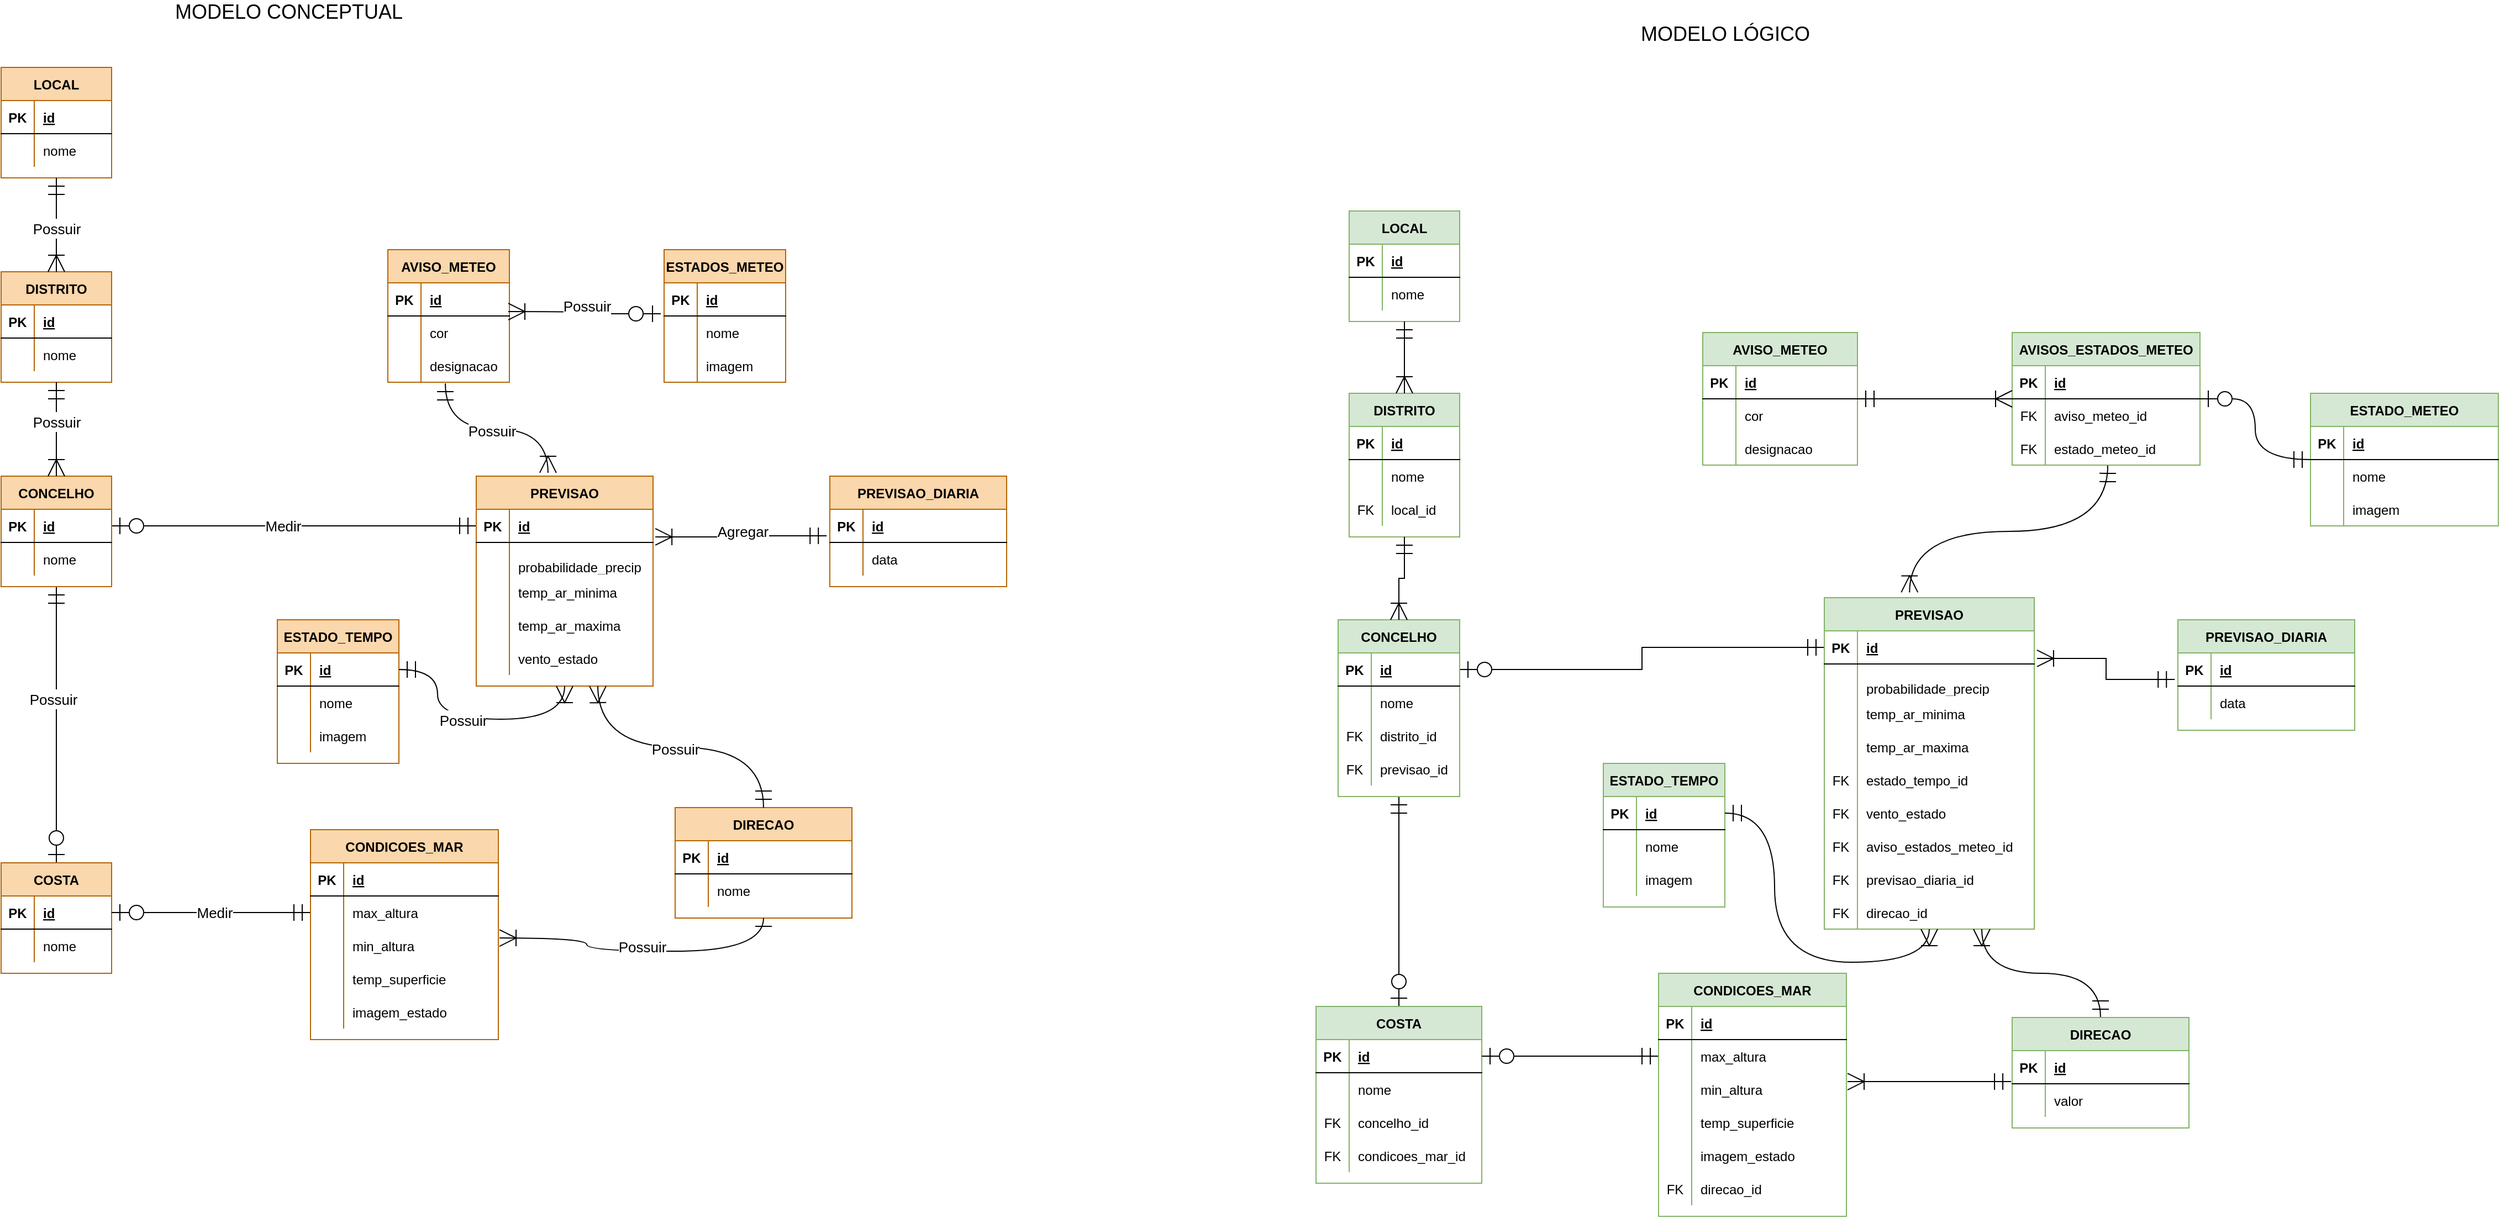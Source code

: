 <mxfile version="15.8.3" type="github">
  <diagram id="R2lEEEUBdFMjLlhIrx00" name="Page-1">
    <mxGraphModel dx="2700" dy="2314" grid="1" gridSize="10" guides="1" tooltips="1" connect="1" arrows="1" fold="1" page="1" pageScale="1" pageWidth="850" pageHeight="1100" math="0" shadow="0" extFonts="Permanent Marker^https://fonts.googleapis.com/css?family=Permanent+Marker">
      <root>
        <mxCell id="0" />
        <mxCell id="1" parent="0" />
        <mxCell id="a93w-s-5yZV4dtKltYFt-41" value="" style="edgeStyle=orthogonalEdgeStyle;orthogonalLoop=1;jettySize=auto;html=1;fontSize=15;startArrow=ERmandOne;startFill=0;endArrow=ERoneToMany;endFill=0;startSize=13;endSize=13;targetPerimeterSpacing=0;strokeWidth=1;entryX=0.406;entryY=-0.016;entryDx=0;entryDy=0;entryPerimeter=0;strokeColor=default;curved=1;exitX=0.473;exitY=1.033;exitDx=0;exitDy=0;exitPerimeter=0;" parent="1" source="a93w-s-5yZV4dtKltYFt-60" target="a93w-s-5yZV4dtKltYFt-1" edge="1">
          <mxGeometry relative="1" as="geometry" />
        </mxCell>
        <mxCell id="a93w-s-5yZV4dtKltYFt-43" value="&lt;font style=&quot;font-size: 13px&quot;&gt;Possuir&lt;/font&gt;" style="edgeLabel;html=1;align=center;verticalAlign=middle;resizable=0;points=[];fontSize=15;" parent="a93w-s-5yZV4dtKltYFt-41" vertex="1" connectable="0">
          <mxGeometry x="-0.242" y="3" relative="1" as="geometry">
            <mxPoint x="17" y="3" as="offset" />
          </mxGeometry>
        </mxCell>
        <mxCell id="C-vyLk0tnHw3VtMMgP7b-13" value="AVISO_METEO" style="shape=table;startSize=30;container=1;collapsible=1;childLayout=tableLayout;fixedRows=1;rowLines=0;fontStyle=1;align=center;resizeLast=1;fillColor=#fad7ac;strokeColor=#b46504;" parent="1" vertex="1">
          <mxGeometry x="580" y="-15" width="110" height="120" as="geometry" />
        </mxCell>
        <mxCell id="C-vyLk0tnHw3VtMMgP7b-14" value="" style="shape=partialRectangle;collapsible=0;dropTarget=0;pointerEvents=0;fillColor=none;points=[[0,0.5],[1,0.5]];portConstraint=eastwest;top=0;left=0;right=0;bottom=1;" parent="C-vyLk0tnHw3VtMMgP7b-13" vertex="1">
          <mxGeometry y="30" width="110" height="30" as="geometry" />
        </mxCell>
        <mxCell id="C-vyLk0tnHw3VtMMgP7b-15" value="PK" style="shape=partialRectangle;overflow=hidden;connectable=0;fillColor=none;top=0;left=0;bottom=0;right=0;fontStyle=1;" parent="C-vyLk0tnHw3VtMMgP7b-14" vertex="1">
          <mxGeometry width="30" height="30" as="geometry">
            <mxRectangle width="30" height="30" as="alternateBounds" />
          </mxGeometry>
        </mxCell>
        <mxCell id="C-vyLk0tnHw3VtMMgP7b-16" value="id" style="shape=partialRectangle;overflow=hidden;connectable=0;fillColor=none;top=0;left=0;bottom=0;right=0;align=left;spacingLeft=6;fontStyle=5;" parent="C-vyLk0tnHw3VtMMgP7b-14" vertex="1">
          <mxGeometry x="30" width="80" height="30" as="geometry">
            <mxRectangle width="80" height="30" as="alternateBounds" />
          </mxGeometry>
        </mxCell>
        <mxCell id="C-vyLk0tnHw3VtMMgP7b-17" value="" style="shape=partialRectangle;collapsible=0;dropTarget=0;pointerEvents=0;fillColor=none;points=[[0,0.5],[1,0.5]];portConstraint=eastwest;top=0;left=0;right=0;bottom=0;" parent="C-vyLk0tnHw3VtMMgP7b-13" vertex="1">
          <mxGeometry y="60" width="110" height="30" as="geometry" />
        </mxCell>
        <mxCell id="C-vyLk0tnHw3VtMMgP7b-18" value="" style="shape=partialRectangle;overflow=hidden;connectable=0;fillColor=none;top=0;left=0;bottom=0;right=0;" parent="C-vyLk0tnHw3VtMMgP7b-17" vertex="1">
          <mxGeometry width="30" height="30" as="geometry">
            <mxRectangle width="30" height="30" as="alternateBounds" />
          </mxGeometry>
        </mxCell>
        <mxCell id="C-vyLk0tnHw3VtMMgP7b-19" value="cor" style="shape=partialRectangle;overflow=hidden;connectable=0;fillColor=none;top=0;left=0;bottom=0;right=0;align=left;spacingLeft=6;" parent="C-vyLk0tnHw3VtMMgP7b-17" vertex="1">
          <mxGeometry x="30" width="80" height="30" as="geometry">
            <mxRectangle width="80" height="30" as="alternateBounds" />
          </mxGeometry>
        </mxCell>
        <mxCell id="a93w-s-5yZV4dtKltYFt-60" style="shape=partialRectangle;collapsible=0;dropTarget=0;pointerEvents=0;fillColor=none;points=[[0,0.5],[1,0.5]];portConstraint=eastwest;top=0;left=0;right=0;bottom=0;" parent="C-vyLk0tnHw3VtMMgP7b-13" vertex="1">
          <mxGeometry y="90" width="110" height="30" as="geometry" />
        </mxCell>
        <mxCell id="a93w-s-5yZV4dtKltYFt-61" style="shape=partialRectangle;overflow=hidden;connectable=0;fillColor=none;top=0;left=0;bottom=0;right=0;" parent="a93w-s-5yZV4dtKltYFt-60" vertex="1">
          <mxGeometry width="30" height="30" as="geometry">
            <mxRectangle width="30" height="30" as="alternateBounds" />
          </mxGeometry>
        </mxCell>
        <mxCell id="a93w-s-5yZV4dtKltYFt-62" value="designacao" style="shape=partialRectangle;overflow=hidden;connectable=0;fillColor=none;top=0;left=0;bottom=0;right=0;align=left;spacingLeft=6;" parent="a93w-s-5yZV4dtKltYFt-60" vertex="1">
          <mxGeometry x="30" width="80" height="30" as="geometry">
            <mxRectangle width="80" height="30" as="alternateBounds" />
          </mxGeometry>
        </mxCell>
        <mxCell id="a93w-s-5yZV4dtKltYFt-39" style="edgeStyle=orthogonalEdgeStyle;rounded=0;orthogonalLoop=1;jettySize=auto;html=1;entryX=0.5;entryY=0;entryDx=0;entryDy=0;fontSize=15;startArrow=ERmandOne;startFill=0;endArrow=ERzeroToOne;endFill=0;startSize=13;endSize=13;targetPerimeterSpacing=0;strokeWidth=1;exitX=0.5;exitY=1;exitDx=0;exitDy=0;" parent="1" source="U6v3iR-i7GDacVYLU-C5-4" target="a93w-s-5yZV4dtKltYFt-9" edge="1">
          <mxGeometry relative="1" as="geometry">
            <mxPoint x="321" y="320" as="sourcePoint" />
          </mxGeometry>
        </mxCell>
        <mxCell id="a93w-s-5yZV4dtKltYFt-40" value="&lt;font style=&quot;font-size: 13px&quot;&gt;Possuir&lt;/font&gt;" style="edgeLabel;html=1;align=center;verticalAlign=middle;resizable=0;points=[];fontSize=15;" parent="a93w-s-5yZV4dtKltYFt-39" vertex="1" connectable="0">
          <mxGeometry x="-0.192" y="-3" relative="1" as="geometry">
            <mxPoint as="offset" />
          </mxGeometry>
        </mxCell>
        <mxCell id="C-vyLk0tnHw3VtMMgP7b-23" value="DISTRITO" style="shape=table;startSize=30;container=1;collapsible=1;childLayout=tableLayout;fixedRows=1;rowLines=0;fontStyle=1;align=center;resizeLast=1;fillColor=#fad7ac;strokeColor=#b46504;" parent="1" vertex="1">
          <mxGeometry x="230" y="5" width="100" height="100" as="geometry" />
        </mxCell>
        <mxCell id="C-vyLk0tnHw3VtMMgP7b-24" value="" style="shape=partialRectangle;collapsible=0;dropTarget=0;pointerEvents=0;fillColor=none;points=[[0,0.5],[1,0.5]];portConstraint=eastwest;top=0;left=0;right=0;bottom=1;" parent="C-vyLk0tnHw3VtMMgP7b-23" vertex="1">
          <mxGeometry y="30" width="100" height="30" as="geometry" />
        </mxCell>
        <mxCell id="C-vyLk0tnHw3VtMMgP7b-25" value="PK" style="shape=partialRectangle;overflow=hidden;connectable=0;fillColor=none;top=0;left=0;bottom=0;right=0;fontStyle=1;" parent="C-vyLk0tnHw3VtMMgP7b-24" vertex="1">
          <mxGeometry width="30" height="30" as="geometry">
            <mxRectangle width="30" height="30" as="alternateBounds" />
          </mxGeometry>
        </mxCell>
        <mxCell id="C-vyLk0tnHw3VtMMgP7b-26" value="id" style="shape=partialRectangle;overflow=hidden;connectable=0;fillColor=none;top=0;left=0;bottom=0;right=0;align=left;spacingLeft=6;fontStyle=5;" parent="C-vyLk0tnHw3VtMMgP7b-24" vertex="1">
          <mxGeometry x="30" width="70" height="30" as="geometry">
            <mxRectangle width="70" height="30" as="alternateBounds" />
          </mxGeometry>
        </mxCell>
        <mxCell id="C-vyLk0tnHw3VtMMgP7b-27" value="" style="shape=partialRectangle;collapsible=0;dropTarget=0;pointerEvents=0;fillColor=none;points=[[0,0.5],[1,0.5]];portConstraint=eastwest;top=0;left=0;right=0;bottom=0;" parent="C-vyLk0tnHw3VtMMgP7b-23" vertex="1">
          <mxGeometry y="60" width="100" height="30" as="geometry" />
        </mxCell>
        <mxCell id="C-vyLk0tnHw3VtMMgP7b-28" value="" style="shape=partialRectangle;overflow=hidden;connectable=0;fillColor=none;top=0;left=0;bottom=0;right=0;" parent="C-vyLk0tnHw3VtMMgP7b-27" vertex="1">
          <mxGeometry width="30" height="30" as="geometry">
            <mxRectangle width="30" height="30" as="alternateBounds" />
          </mxGeometry>
        </mxCell>
        <mxCell id="C-vyLk0tnHw3VtMMgP7b-29" value="nome" style="shape=partialRectangle;overflow=hidden;connectable=0;fillColor=none;top=0;left=0;bottom=0;right=0;align=left;spacingLeft=6;" parent="C-vyLk0tnHw3VtMMgP7b-27" vertex="1">
          <mxGeometry x="30" width="70" height="30" as="geometry">
            <mxRectangle width="70" height="30" as="alternateBounds" />
          </mxGeometry>
        </mxCell>
        <mxCell id="a93w-s-5yZV4dtKltYFt-44" style="edgeStyle=orthogonalEdgeStyle;rounded=0;orthogonalLoop=1;jettySize=auto;html=1;fontSize=13;startArrow=ERmandOne;startFill=0;endArrow=ERzeroToOne;endFill=0;startSize=13;endSize=13;targetPerimeterSpacing=0;strokeWidth=1;entryX=1;entryY=0.5;entryDx=0;entryDy=0;exitX=0;exitY=0.5;exitDx=0;exitDy=0;" parent="1" source="a93w-s-5yZV4dtKltYFt-2" target="U6v3iR-i7GDacVYLU-C5-5" edge="1">
          <mxGeometry relative="1" as="geometry">
            <mxPoint x="550" y="220" as="targetPoint" />
            <mxPoint x="490" y="235" as="sourcePoint" />
          </mxGeometry>
        </mxCell>
        <mxCell id="a93w-s-5yZV4dtKltYFt-45" value="Medir" style="edgeLabel;html=1;align=center;verticalAlign=middle;resizable=0;points=[];fontSize=13;" parent="a93w-s-5yZV4dtKltYFt-44" vertex="1" connectable="0">
          <mxGeometry x="0.125" relative="1" as="geometry">
            <mxPoint x="10" as="offset" />
          </mxGeometry>
        </mxCell>
        <mxCell id="a93w-s-5yZV4dtKltYFt-1" value="PREVISAO" style="shape=table;startSize=30;container=1;collapsible=1;childLayout=tableLayout;fixedRows=1;rowLines=0;fontStyle=1;align=center;resizeLast=1;fillColor=#fad7ac;strokeColor=#b46504;" parent="1" vertex="1">
          <mxGeometry x="660" y="190" width="160" height="190" as="geometry">
            <mxRectangle x="100" y="270" width="90" height="30" as="alternateBounds" />
          </mxGeometry>
        </mxCell>
        <mxCell id="a93w-s-5yZV4dtKltYFt-2" value="" style="shape=partialRectangle;collapsible=0;dropTarget=0;pointerEvents=0;fillColor=none;points=[[0,0.5],[1,0.5]];portConstraint=eastwest;top=0;left=0;right=0;bottom=1;" parent="a93w-s-5yZV4dtKltYFt-1" vertex="1">
          <mxGeometry y="30" width="160" height="30" as="geometry" />
        </mxCell>
        <mxCell id="a93w-s-5yZV4dtKltYFt-3" value="PK" style="shape=partialRectangle;overflow=hidden;connectable=0;fillColor=none;top=0;left=0;bottom=0;right=0;fontStyle=1;" parent="a93w-s-5yZV4dtKltYFt-2" vertex="1">
          <mxGeometry width="30" height="30" as="geometry">
            <mxRectangle width="30" height="30" as="alternateBounds" />
          </mxGeometry>
        </mxCell>
        <mxCell id="a93w-s-5yZV4dtKltYFt-4" value="id" style="shape=partialRectangle;overflow=hidden;connectable=0;fillColor=none;top=0;left=0;bottom=0;right=0;align=left;spacingLeft=6;fontStyle=5;" parent="a93w-s-5yZV4dtKltYFt-2" vertex="1">
          <mxGeometry x="30" width="130" height="30" as="geometry">
            <mxRectangle width="130" height="30" as="alternateBounds" />
          </mxGeometry>
        </mxCell>
        <mxCell id="a93w-s-5yZV4dtKltYFt-5" value="" style="shape=partialRectangle;collapsible=0;dropTarget=0;pointerEvents=0;fillColor=none;points=[[0,0.5],[1,0.5]];portConstraint=eastwest;top=0;left=0;right=0;bottom=0;" parent="a93w-s-5yZV4dtKltYFt-1" vertex="1">
          <mxGeometry y="60" width="160" height="30" as="geometry" />
        </mxCell>
        <mxCell id="a93w-s-5yZV4dtKltYFt-6" value="" style="shape=partialRectangle;overflow=hidden;connectable=0;fillColor=none;top=0;left=0;bottom=0;right=0;" parent="a93w-s-5yZV4dtKltYFt-5" vertex="1">
          <mxGeometry width="30" height="30" as="geometry">
            <mxRectangle width="30" height="30" as="alternateBounds" />
          </mxGeometry>
        </mxCell>
        <mxCell id="a93w-s-5yZV4dtKltYFt-7" value="&#xa;probabilidade_precip&#xa;&#xa;" style="shape=partialRectangle;overflow=hidden;connectable=0;fillColor=none;top=0;left=0;bottom=0;right=0;align=left;spacingLeft=6;" parent="a93w-s-5yZV4dtKltYFt-5" vertex="1">
          <mxGeometry x="30" width="130" height="30" as="geometry">
            <mxRectangle width="130" height="30" as="alternateBounds" />
          </mxGeometry>
        </mxCell>
        <mxCell id="U6v3iR-i7GDacVYLU-C5-130" style="shape=partialRectangle;collapsible=0;dropTarget=0;pointerEvents=0;fillColor=none;points=[[0,0.5],[1,0.5]];portConstraint=eastwest;top=0;left=0;right=0;bottom=0;" parent="a93w-s-5yZV4dtKltYFt-1" vertex="1">
          <mxGeometry y="90" width="160" height="30" as="geometry" />
        </mxCell>
        <mxCell id="U6v3iR-i7GDacVYLU-C5-131" style="shape=partialRectangle;overflow=hidden;connectable=0;fillColor=none;top=0;left=0;bottom=0;right=0;" parent="U6v3iR-i7GDacVYLU-C5-130" vertex="1">
          <mxGeometry width="30" height="30" as="geometry">
            <mxRectangle width="30" height="30" as="alternateBounds" />
          </mxGeometry>
        </mxCell>
        <mxCell id="U6v3iR-i7GDacVYLU-C5-132" value="temp_ar_minima" style="shape=partialRectangle;overflow=hidden;connectable=0;fillColor=none;top=0;left=0;bottom=0;right=0;align=left;spacingLeft=6;" parent="U6v3iR-i7GDacVYLU-C5-130" vertex="1">
          <mxGeometry x="30" width="130" height="30" as="geometry">
            <mxRectangle width="130" height="30" as="alternateBounds" />
          </mxGeometry>
        </mxCell>
        <mxCell id="U6v3iR-i7GDacVYLU-C5-133" style="shape=partialRectangle;collapsible=0;dropTarget=0;pointerEvents=0;fillColor=none;points=[[0,0.5],[1,0.5]];portConstraint=eastwest;top=0;left=0;right=0;bottom=0;" parent="a93w-s-5yZV4dtKltYFt-1" vertex="1">
          <mxGeometry y="120" width="160" height="30" as="geometry" />
        </mxCell>
        <mxCell id="U6v3iR-i7GDacVYLU-C5-134" style="shape=partialRectangle;overflow=hidden;connectable=0;fillColor=none;top=0;left=0;bottom=0;right=0;" parent="U6v3iR-i7GDacVYLU-C5-133" vertex="1">
          <mxGeometry width="30" height="30" as="geometry">
            <mxRectangle width="30" height="30" as="alternateBounds" />
          </mxGeometry>
        </mxCell>
        <mxCell id="U6v3iR-i7GDacVYLU-C5-135" value="temp_ar_maxima" style="shape=partialRectangle;overflow=hidden;connectable=0;fillColor=none;top=0;left=0;bottom=0;right=0;align=left;spacingLeft=6;" parent="U6v3iR-i7GDacVYLU-C5-133" vertex="1">
          <mxGeometry x="30" width="130" height="30" as="geometry">
            <mxRectangle width="130" height="30" as="alternateBounds" />
          </mxGeometry>
        </mxCell>
        <mxCell id="1L9GnEE7Rk02gPA6ahA2-314" style="shape=partialRectangle;collapsible=0;dropTarget=0;pointerEvents=0;fillColor=none;points=[[0,0.5],[1,0.5]];portConstraint=eastwest;top=0;left=0;right=0;bottom=0;" vertex="1" parent="a93w-s-5yZV4dtKltYFt-1">
          <mxGeometry y="150" width="160" height="30" as="geometry" />
        </mxCell>
        <mxCell id="1L9GnEE7Rk02gPA6ahA2-315" style="shape=partialRectangle;overflow=hidden;connectable=0;fillColor=none;top=0;left=0;bottom=0;right=0;" vertex="1" parent="1L9GnEE7Rk02gPA6ahA2-314">
          <mxGeometry width="30" height="30" as="geometry">
            <mxRectangle width="30" height="30" as="alternateBounds" />
          </mxGeometry>
        </mxCell>
        <mxCell id="1L9GnEE7Rk02gPA6ahA2-316" value="vento_estado" style="shape=partialRectangle;overflow=hidden;connectable=0;fillColor=none;top=0;left=0;bottom=0;right=0;align=left;spacingLeft=6;" vertex="1" parent="1L9GnEE7Rk02gPA6ahA2-314">
          <mxGeometry x="30" width="130" height="30" as="geometry">
            <mxRectangle width="130" height="30" as="alternateBounds" />
          </mxGeometry>
        </mxCell>
        <mxCell id="a93w-s-5yZV4dtKltYFt-9" value="COSTA" style="shape=table;startSize=30;container=1;collapsible=1;childLayout=tableLayout;fixedRows=1;rowLines=0;fontStyle=1;align=center;resizeLast=1;fillColor=#fad7ac;strokeColor=#b46504;" parent="1" vertex="1">
          <mxGeometry x="230" y="540" width="100" height="100" as="geometry" />
        </mxCell>
        <mxCell id="a93w-s-5yZV4dtKltYFt-10" value="" style="shape=partialRectangle;collapsible=0;dropTarget=0;pointerEvents=0;fillColor=none;points=[[0,0.5],[1,0.5]];portConstraint=eastwest;top=0;left=0;right=0;bottom=1;" parent="a93w-s-5yZV4dtKltYFt-9" vertex="1">
          <mxGeometry y="30" width="100" height="30" as="geometry" />
        </mxCell>
        <mxCell id="a93w-s-5yZV4dtKltYFt-11" value="PK" style="shape=partialRectangle;overflow=hidden;connectable=0;fillColor=none;top=0;left=0;bottom=0;right=0;fontStyle=1;" parent="a93w-s-5yZV4dtKltYFt-10" vertex="1">
          <mxGeometry width="30" height="30" as="geometry">
            <mxRectangle width="30" height="30" as="alternateBounds" />
          </mxGeometry>
        </mxCell>
        <mxCell id="a93w-s-5yZV4dtKltYFt-12" value="id" style="shape=partialRectangle;overflow=hidden;connectable=0;fillColor=none;top=0;left=0;bottom=0;right=0;align=left;spacingLeft=6;fontStyle=5;" parent="a93w-s-5yZV4dtKltYFt-10" vertex="1">
          <mxGeometry x="30" width="70" height="30" as="geometry">
            <mxRectangle width="70" height="30" as="alternateBounds" />
          </mxGeometry>
        </mxCell>
        <mxCell id="a93w-s-5yZV4dtKltYFt-13" value="" style="shape=partialRectangle;collapsible=0;dropTarget=0;pointerEvents=0;fillColor=none;points=[[0,0.5],[1,0.5]];portConstraint=eastwest;top=0;left=0;right=0;bottom=0;" parent="a93w-s-5yZV4dtKltYFt-9" vertex="1">
          <mxGeometry y="60" width="100" height="30" as="geometry" />
        </mxCell>
        <mxCell id="a93w-s-5yZV4dtKltYFt-14" value="" style="shape=partialRectangle;overflow=hidden;connectable=0;fillColor=none;top=0;left=0;bottom=0;right=0;" parent="a93w-s-5yZV4dtKltYFt-13" vertex="1">
          <mxGeometry width="30" height="30" as="geometry">
            <mxRectangle width="30" height="30" as="alternateBounds" />
          </mxGeometry>
        </mxCell>
        <mxCell id="a93w-s-5yZV4dtKltYFt-15" value="nome" style="shape=partialRectangle;overflow=hidden;connectable=0;fillColor=none;top=0;left=0;bottom=0;right=0;align=left;spacingLeft=6;" parent="a93w-s-5yZV4dtKltYFt-13" vertex="1">
          <mxGeometry x="30" width="70" height="30" as="geometry">
            <mxRectangle width="70" height="30" as="alternateBounds" />
          </mxGeometry>
        </mxCell>
        <mxCell id="a93w-s-5yZV4dtKltYFt-46" style="edgeStyle=orthogonalEdgeStyle;rounded=0;orthogonalLoop=1;jettySize=auto;html=1;fontSize=13;startArrow=ERzeroToOne;startFill=0;endArrow=ERmandOne;endFill=0;startSize=13;endSize=13;targetPerimeterSpacing=0;strokeWidth=1;entryX=0;entryY=0.5;entryDx=0;entryDy=0;" parent="1" source="a93w-s-5yZV4dtKltYFt-10" target="U6v3iR-i7GDacVYLU-C5-100" edge="1">
          <mxGeometry relative="1" as="geometry">
            <mxPoint x="540" y="585" as="targetPoint" />
          </mxGeometry>
        </mxCell>
        <mxCell id="a93w-s-5yZV4dtKltYFt-47" value="Medir" style="edgeLabel;html=1;align=center;verticalAlign=middle;resizable=0;points=[];fontSize=13;" parent="a93w-s-5yZV4dtKltYFt-46" vertex="1" connectable="0">
          <mxGeometry x="-0.3" y="2" relative="1" as="geometry">
            <mxPoint x="30" y="2" as="offset" />
          </mxGeometry>
        </mxCell>
        <mxCell id="a93w-s-5yZV4dtKltYFt-85" value="ESTADO_TEMPO" style="shape=table;startSize=30;container=1;collapsible=1;childLayout=tableLayout;fixedRows=1;rowLines=0;fontStyle=1;align=center;resizeLast=1;fillColor=#fad7ac;strokeColor=#b46504;" parent="1" vertex="1">
          <mxGeometry x="480" y="320" width="110" height="130" as="geometry" />
        </mxCell>
        <mxCell id="a93w-s-5yZV4dtKltYFt-86" value="" style="shape=partialRectangle;collapsible=0;dropTarget=0;pointerEvents=0;fillColor=none;points=[[0,0.5],[1,0.5]];portConstraint=eastwest;top=0;left=0;right=0;bottom=1;" parent="a93w-s-5yZV4dtKltYFt-85" vertex="1">
          <mxGeometry y="30" width="110" height="30" as="geometry" />
        </mxCell>
        <mxCell id="a93w-s-5yZV4dtKltYFt-87" value="PK" style="shape=partialRectangle;overflow=hidden;connectable=0;fillColor=none;top=0;left=0;bottom=0;right=0;fontStyle=1;" parent="a93w-s-5yZV4dtKltYFt-86" vertex="1">
          <mxGeometry width="30" height="30" as="geometry">
            <mxRectangle width="30" height="30" as="alternateBounds" />
          </mxGeometry>
        </mxCell>
        <mxCell id="a93w-s-5yZV4dtKltYFt-88" value="id" style="shape=partialRectangle;overflow=hidden;connectable=0;fillColor=none;top=0;left=0;bottom=0;right=0;align=left;spacingLeft=6;fontStyle=5;" parent="a93w-s-5yZV4dtKltYFt-86" vertex="1">
          <mxGeometry x="30" width="80" height="30" as="geometry">
            <mxRectangle width="80" height="30" as="alternateBounds" />
          </mxGeometry>
        </mxCell>
        <mxCell id="a93w-s-5yZV4dtKltYFt-89" value="" style="shape=partialRectangle;collapsible=0;dropTarget=0;pointerEvents=0;fillColor=none;points=[[0,0.5],[1,0.5]];portConstraint=eastwest;top=0;left=0;right=0;bottom=0;" parent="a93w-s-5yZV4dtKltYFt-85" vertex="1">
          <mxGeometry y="60" width="110" height="30" as="geometry" />
        </mxCell>
        <mxCell id="a93w-s-5yZV4dtKltYFt-90" value="" style="shape=partialRectangle;overflow=hidden;connectable=0;fillColor=none;top=0;left=0;bottom=0;right=0;" parent="a93w-s-5yZV4dtKltYFt-89" vertex="1">
          <mxGeometry width="30" height="30" as="geometry">
            <mxRectangle width="30" height="30" as="alternateBounds" />
          </mxGeometry>
        </mxCell>
        <mxCell id="a93w-s-5yZV4dtKltYFt-91" value="nome" style="shape=partialRectangle;overflow=hidden;connectable=0;fillColor=none;top=0;left=0;bottom=0;right=0;align=left;spacingLeft=6;resizeWidth=1;resizeHeight=1;" parent="a93w-s-5yZV4dtKltYFt-89" vertex="1">
          <mxGeometry x="30" width="80" height="30" as="geometry">
            <mxRectangle width="80" height="30" as="alternateBounds" />
          </mxGeometry>
        </mxCell>
        <mxCell id="a93w-s-5yZV4dtKltYFt-92" style="shape=partialRectangle;collapsible=0;dropTarget=0;pointerEvents=0;fillColor=none;points=[[0,0.5],[1,0.5]];portConstraint=eastwest;top=0;left=0;right=0;bottom=0;" parent="a93w-s-5yZV4dtKltYFt-85" vertex="1">
          <mxGeometry y="90" width="110" height="30" as="geometry" />
        </mxCell>
        <mxCell id="a93w-s-5yZV4dtKltYFt-93" style="shape=partialRectangle;overflow=hidden;connectable=0;fillColor=none;top=0;left=0;bottom=0;right=0;" parent="a93w-s-5yZV4dtKltYFt-92" vertex="1">
          <mxGeometry width="30" height="30" as="geometry">
            <mxRectangle width="30" height="30" as="alternateBounds" />
          </mxGeometry>
        </mxCell>
        <mxCell id="a93w-s-5yZV4dtKltYFt-94" value="imagem" style="shape=partialRectangle;overflow=hidden;connectable=0;fillColor=none;top=0;left=0;bottom=0;right=0;align=left;spacingLeft=6;" parent="a93w-s-5yZV4dtKltYFt-92" vertex="1">
          <mxGeometry x="30" width="80" height="30" as="geometry">
            <mxRectangle width="80" height="30" as="alternateBounds" />
          </mxGeometry>
        </mxCell>
        <mxCell id="U6v3iR-i7GDacVYLU-C5-4" value="CONCELHO" style="shape=table;startSize=30;container=1;collapsible=1;childLayout=tableLayout;fixedRows=1;rowLines=0;fontStyle=1;align=center;resizeLast=1;fillColor=#fad7ac;strokeColor=#b46504;" parent="1" vertex="1">
          <mxGeometry x="230" y="190" width="100" height="100" as="geometry" />
        </mxCell>
        <mxCell id="U6v3iR-i7GDacVYLU-C5-5" value="" style="shape=partialRectangle;collapsible=0;dropTarget=0;pointerEvents=0;fillColor=none;points=[[0,0.5],[1,0.5]];portConstraint=eastwest;top=0;left=0;right=0;bottom=1;" parent="U6v3iR-i7GDacVYLU-C5-4" vertex="1">
          <mxGeometry y="30" width="100" height="30" as="geometry" />
        </mxCell>
        <mxCell id="U6v3iR-i7GDacVYLU-C5-6" value="PK" style="shape=partialRectangle;overflow=hidden;connectable=0;fillColor=none;top=0;left=0;bottom=0;right=0;fontStyle=1;" parent="U6v3iR-i7GDacVYLU-C5-5" vertex="1">
          <mxGeometry width="30" height="30" as="geometry">
            <mxRectangle width="30" height="30" as="alternateBounds" />
          </mxGeometry>
        </mxCell>
        <mxCell id="U6v3iR-i7GDacVYLU-C5-7" value="id" style="shape=partialRectangle;overflow=hidden;connectable=0;fillColor=none;top=0;left=0;bottom=0;right=0;align=left;spacingLeft=6;fontStyle=5;" parent="U6v3iR-i7GDacVYLU-C5-5" vertex="1">
          <mxGeometry x="30" width="70" height="30" as="geometry">
            <mxRectangle width="70" height="30" as="alternateBounds" />
          </mxGeometry>
        </mxCell>
        <mxCell id="U6v3iR-i7GDacVYLU-C5-8" value="" style="shape=partialRectangle;collapsible=0;dropTarget=0;pointerEvents=0;fillColor=none;points=[[0,0.5],[1,0.5]];portConstraint=eastwest;top=0;left=0;right=0;bottom=0;" parent="U6v3iR-i7GDacVYLU-C5-4" vertex="1">
          <mxGeometry y="60" width="100" height="30" as="geometry" />
        </mxCell>
        <mxCell id="U6v3iR-i7GDacVYLU-C5-9" value="" style="shape=partialRectangle;overflow=hidden;connectable=0;fillColor=none;top=0;left=0;bottom=0;right=0;" parent="U6v3iR-i7GDacVYLU-C5-8" vertex="1">
          <mxGeometry width="30" height="30" as="geometry">
            <mxRectangle width="30" height="30" as="alternateBounds" />
          </mxGeometry>
        </mxCell>
        <mxCell id="U6v3iR-i7GDacVYLU-C5-10" value="nome" style="shape=partialRectangle;overflow=hidden;connectable=0;fillColor=none;top=0;left=0;bottom=0;right=0;align=left;spacingLeft=6;" parent="U6v3iR-i7GDacVYLU-C5-8" vertex="1">
          <mxGeometry x="30" width="70" height="30" as="geometry">
            <mxRectangle width="70" height="30" as="alternateBounds" />
          </mxGeometry>
        </mxCell>
        <mxCell id="U6v3iR-i7GDacVYLU-C5-11" style="edgeStyle=orthogonalEdgeStyle;rounded=0;orthogonalLoop=1;jettySize=auto;html=1;entryX=0.5;entryY=0;entryDx=0;entryDy=0;fontSize=15;startArrow=ERmandOne;startFill=0;endArrow=ERoneToMany;endFill=0;startSize=13;endSize=13;targetPerimeterSpacing=0;strokeWidth=1;exitX=0.5;exitY=1;exitDx=0;exitDy=0;" parent="1" source="C-vyLk0tnHw3VtMMgP7b-23" target="U6v3iR-i7GDacVYLU-C5-4" edge="1">
          <mxGeometry relative="1" as="geometry">
            <mxPoint x="330" y="310" as="sourcePoint" />
            <mxPoint x="331.16" y="440" as="targetPoint" />
          </mxGeometry>
        </mxCell>
        <mxCell id="U6v3iR-i7GDacVYLU-C5-12" value="&lt;font style=&quot;font-size: 13px&quot;&gt;Possuir&lt;/font&gt;" style="edgeLabel;html=1;align=center;verticalAlign=middle;resizable=0;points=[];fontSize=15;" parent="U6v3iR-i7GDacVYLU-C5-11" vertex="1" connectable="0">
          <mxGeometry x="-0.192" y="-3" relative="1" as="geometry">
            <mxPoint x="3" as="offset" />
          </mxGeometry>
        </mxCell>
        <mxCell id="U6v3iR-i7GDacVYLU-C5-118" style="edgeStyle=orthogonalEdgeStyle;orthogonalLoop=1;jettySize=auto;html=1;entryX=1.013;entryY=-0.167;entryDx=0;entryDy=0;entryPerimeter=0;endArrow=ERoneToMany;endFill=0;strokeColor=default;rounded=0;startArrow=ERmandOne;startFill=0;endSize=13;startSize=13;exitX=-0.018;exitY=0.8;exitDx=0;exitDy=0;exitPerimeter=0;" parent="1" source="U6v3iR-i7GDacVYLU-C5-43" target="a93w-s-5yZV4dtKltYFt-5" edge="1">
          <mxGeometry relative="1" as="geometry" />
        </mxCell>
        <mxCell id="U6v3iR-i7GDacVYLU-C5-119" value="&lt;font style=&quot;font-size: 13px&quot;&gt;Agregar&lt;/font&gt;" style="edgeLabel;html=1;align=center;verticalAlign=middle;resizable=0;points=[];" parent="U6v3iR-i7GDacVYLU-C5-118" vertex="1" connectable="0">
          <mxGeometry x="0.235" relative="1" as="geometry">
            <mxPoint x="19" y="-5" as="offset" />
          </mxGeometry>
        </mxCell>
        <mxCell id="U6v3iR-i7GDacVYLU-C5-42" value="PREVISAO_DIARIA" style="shape=table;startSize=30;container=1;collapsible=1;childLayout=tableLayout;fixedRows=1;rowLines=0;fontStyle=1;align=center;resizeLast=1;fillColor=#fad7ac;strokeColor=#b46504;" parent="1" vertex="1">
          <mxGeometry x="980" y="190" width="160" height="100" as="geometry">
            <mxRectangle x="100" y="270" width="90" height="30" as="alternateBounds" />
          </mxGeometry>
        </mxCell>
        <mxCell id="U6v3iR-i7GDacVYLU-C5-43" value="" style="shape=partialRectangle;collapsible=0;dropTarget=0;pointerEvents=0;fillColor=none;points=[[0,0.5],[1,0.5]];portConstraint=eastwest;top=0;left=0;right=0;bottom=1;" parent="U6v3iR-i7GDacVYLU-C5-42" vertex="1">
          <mxGeometry y="30" width="160" height="30" as="geometry" />
        </mxCell>
        <mxCell id="U6v3iR-i7GDacVYLU-C5-44" value="PK" style="shape=partialRectangle;overflow=hidden;connectable=0;fillColor=none;top=0;left=0;bottom=0;right=0;fontStyle=1;" parent="U6v3iR-i7GDacVYLU-C5-43" vertex="1">
          <mxGeometry width="30" height="30" as="geometry">
            <mxRectangle width="30" height="30" as="alternateBounds" />
          </mxGeometry>
        </mxCell>
        <mxCell id="U6v3iR-i7GDacVYLU-C5-45" value="id" style="shape=partialRectangle;overflow=hidden;connectable=0;fillColor=none;top=0;left=0;bottom=0;right=0;align=left;spacingLeft=6;fontStyle=5;" parent="U6v3iR-i7GDacVYLU-C5-43" vertex="1">
          <mxGeometry x="30" width="130" height="30" as="geometry">
            <mxRectangle width="130" height="30" as="alternateBounds" />
          </mxGeometry>
        </mxCell>
        <mxCell id="U6v3iR-i7GDacVYLU-C5-46" value="" style="shape=partialRectangle;collapsible=0;dropTarget=0;pointerEvents=0;fillColor=none;points=[[0,0.5],[1,0.5]];portConstraint=eastwest;top=0;left=0;right=0;bottom=0;" parent="U6v3iR-i7GDacVYLU-C5-42" vertex="1">
          <mxGeometry y="60" width="160" height="30" as="geometry" />
        </mxCell>
        <mxCell id="U6v3iR-i7GDacVYLU-C5-47" value="" style="shape=partialRectangle;overflow=hidden;connectable=0;fillColor=none;top=0;left=0;bottom=0;right=0;" parent="U6v3iR-i7GDacVYLU-C5-46" vertex="1">
          <mxGeometry width="30" height="30" as="geometry">
            <mxRectangle width="30" height="30" as="alternateBounds" />
          </mxGeometry>
        </mxCell>
        <mxCell id="U6v3iR-i7GDacVYLU-C5-48" value="data" style="shape=partialRectangle;overflow=hidden;connectable=0;fillColor=none;top=0;left=0;bottom=0;right=0;align=left;spacingLeft=6;" parent="U6v3iR-i7GDacVYLU-C5-46" vertex="1">
          <mxGeometry x="30" width="130" height="30" as="geometry">
            <mxRectangle width="130" height="30" as="alternateBounds" />
          </mxGeometry>
        </mxCell>
        <mxCell id="U6v3iR-i7GDacVYLU-C5-94" value="" style="edgeStyle=orthogonalEdgeStyle;orthogonalLoop=1;jettySize=auto;html=1;fontSize=15;startArrow=ERmandOne;startFill=0;endArrow=ERoneToMany;endFill=0;startSize=13;endSize=13;targetPerimeterSpacing=0;strokeWidth=1;strokeColor=default;curved=1;exitX=1;exitY=0.5;exitDx=0;exitDy=0;entryX=0.5;entryY=1;entryDx=0;entryDy=0;" parent="1" source="a93w-s-5yZV4dtKltYFt-86" target="a93w-s-5yZV4dtKltYFt-1" edge="1">
          <mxGeometry relative="1" as="geometry">
            <mxPoint x="770" y="131" as="sourcePoint" />
            <mxPoint x="760" y="290" as="targetPoint" />
          </mxGeometry>
        </mxCell>
        <mxCell id="U6v3iR-i7GDacVYLU-C5-95" value="&lt;font style=&quot;font-size: 13px&quot;&gt;Possuir&lt;/font&gt;" style="edgeLabel;html=1;align=center;verticalAlign=middle;resizable=0;points=[];fontSize=15;" parent="U6v3iR-i7GDacVYLU-C5-94" vertex="1" connectable="0">
          <mxGeometry x="-0.242" y="3" relative="1" as="geometry">
            <mxPoint x="17" y="3" as="offset" />
          </mxGeometry>
        </mxCell>
        <mxCell id="U6v3iR-i7GDacVYLU-C5-96" value="CONDICOES_MAR" style="shape=table;startSize=30;container=1;collapsible=1;childLayout=tableLayout;fixedRows=1;rowLines=0;fontStyle=1;align=center;resizeLast=1;fillColor=#fad7ac;strokeColor=#b46504;" parent="1" vertex="1">
          <mxGeometry x="510" y="510" width="170" height="190" as="geometry">
            <mxRectangle x="100" y="270" width="90" height="30" as="alternateBounds" />
          </mxGeometry>
        </mxCell>
        <mxCell id="U6v3iR-i7GDacVYLU-C5-97" value="" style="shape=partialRectangle;collapsible=0;dropTarget=0;pointerEvents=0;fillColor=none;points=[[0,0.5],[1,0.5]];portConstraint=eastwest;top=0;left=0;right=0;bottom=1;" parent="U6v3iR-i7GDacVYLU-C5-96" vertex="1">
          <mxGeometry y="30" width="170" height="30" as="geometry" />
        </mxCell>
        <mxCell id="U6v3iR-i7GDacVYLU-C5-98" value="PK" style="shape=partialRectangle;overflow=hidden;connectable=0;fillColor=none;top=0;left=0;bottom=0;right=0;fontStyle=1;" parent="U6v3iR-i7GDacVYLU-C5-97" vertex="1">
          <mxGeometry width="30" height="30" as="geometry">
            <mxRectangle width="30" height="30" as="alternateBounds" />
          </mxGeometry>
        </mxCell>
        <mxCell id="U6v3iR-i7GDacVYLU-C5-99" value="id" style="shape=partialRectangle;overflow=hidden;connectable=0;fillColor=none;top=0;left=0;bottom=0;right=0;align=left;spacingLeft=6;fontStyle=5;" parent="U6v3iR-i7GDacVYLU-C5-97" vertex="1">
          <mxGeometry x="30" width="140" height="30" as="geometry">
            <mxRectangle width="140" height="30" as="alternateBounds" />
          </mxGeometry>
        </mxCell>
        <mxCell id="U6v3iR-i7GDacVYLU-C5-100" value="" style="shape=partialRectangle;collapsible=0;dropTarget=0;pointerEvents=0;fillColor=none;points=[[0,0.5],[1,0.5]];portConstraint=eastwest;top=0;left=0;right=0;bottom=0;" parent="U6v3iR-i7GDacVYLU-C5-96" vertex="1">
          <mxGeometry y="60" width="170" height="30" as="geometry" />
        </mxCell>
        <mxCell id="U6v3iR-i7GDacVYLU-C5-101" value="" style="shape=partialRectangle;overflow=hidden;connectable=0;fillColor=none;top=0;left=0;bottom=0;right=0;" parent="U6v3iR-i7GDacVYLU-C5-100" vertex="1">
          <mxGeometry width="30" height="30" as="geometry">
            <mxRectangle width="30" height="30" as="alternateBounds" />
          </mxGeometry>
        </mxCell>
        <mxCell id="U6v3iR-i7GDacVYLU-C5-102" value="max_altura" style="shape=partialRectangle;overflow=hidden;connectable=0;fillColor=none;top=0;left=0;bottom=0;right=0;align=left;spacingLeft=6;" parent="U6v3iR-i7GDacVYLU-C5-100" vertex="1">
          <mxGeometry x="30" width="140" height="30" as="geometry">
            <mxRectangle width="140" height="30" as="alternateBounds" />
          </mxGeometry>
        </mxCell>
        <mxCell id="U6v3iR-i7GDacVYLU-C5-103" style="shape=partialRectangle;collapsible=0;dropTarget=0;pointerEvents=0;fillColor=none;points=[[0,0.5],[1,0.5]];portConstraint=eastwest;top=0;left=0;right=0;bottom=0;" parent="U6v3iR-i7GDacVYLU-C5-96" vertex="1">
          <mxGeometry y="90" width="170" height="30" as="geometry" />
        </mxCell>
        <mxCell id="U6v3iR-i7GDacVYLU-C5-104" style="shape=partialRectangle;overflow=hidden;connectable=0;fillColor=none;top=0;left=0;bottom=0;right=0;" parent="U6v3iR-i7GDacVYLU-C5-103" vertex="1">
          <mxGeometry width="30" height="30" as="geometry">
            <mxRectangle width="30" height="30" as="alternateBounds" />
          </mxGeometry>
        </mxCell>
        <mxCell id="U6v3iR-i7GDacVYLU-C5-105" value="min_altura" style="shape=partialRectangle;overflow=hidden;connectable=0;fillColor=none;top=0;left=0;bottom=0;right=0;align=left;spacingLeft=6;" parent="U6v3iR-i7GDacVYLU-C5-103" vertex="1">
          <mxGeometry x="30" width="140" height="30" as="geometry">
            <mxRectangle width="140" height="30" as="alternateBounds" />
          </mxGeometry>
        </mxCell>
        <mxCell id="U6v3iR-i7GDacVYLU-C5-109" style="shape=partialRectangle;collapsible=0;dropTarget=0;pointerEvents=0;fillColor=none;points=[[0,0.5],[1,0.5]];portConstraint=eastwest;top=0;left=0;right=0;bottom=0;" parent="U6v3iR-i7GDacVYLU-C5-96" vertex="1">
          <mxGeometry y="120" width="170" height="30" as="geometry" />
        </mxCell>
        <mxCell id="U6v3iR-i7GDacVYLU-C5-110" style="shape=partialRectangle;overflow=hidden;connectable=0;fillColor=none;top=0;left=0;bottom=0;right=0;" parent="U6v3iR-i7GDacVYLU-C5-109" vertex="1">
          <mxGeometry width="30" height="30" as="geometry">
            <mxRectangle width="30" height="30" as="alternateBounds" />
          </mxGeometry>
        </mxCell>
        <mxCell id="U6v3iR-i7GDacVYLU-C5-111" value="temp_superficie" style="shape=partialRectangle;overflow=hidden;connectable=0;fillColor=none;top=0;left=0;bottom=0;right=0;align=left;spacingLeft=6;" parent="U6v3iR-i7GDacVYLU-C5-109" vertex="1">
          <mxGeometry x="30" width="140" height="30" as="geometry">
            <mxRectangle width="140" height="30" as="alternateBounds" />
          </mxGeometry>
        </mxCell>
        <mxCell id="U6v3iR-i7GDacVYLU-C5-115" style="shape=partialRectangle;collapsible=0;dropTarget=0;pointerEvents=0;fillColor=none;points=[[0,0.5],[1,0.5]];portConstraint=eastwest;top=0;left=0;right=0;bottom=0;" parent="U6v3iR-i7GDacVYLU-C5-96" vertex="1">
          <mxGeometry y="150" width="170" height="30" as="geometry" />
        </mxCell>
        <mxCell id="U6v3iR-i7GDacVYLU-C5-116" style="shape=partialRectangle;overflow=hidden;connectable=0;fillColor=none;top=0;left=0;bottom=0;right=0;" parent="U6v3iR-i7GDacVYLU-C5-115" vertex="1">
          <mxGeometry width="30" height="30" as="geometry">
            <mxRectangle width="30" height="30" as="alternateBounds" />
          </mxGeometry>
        </mxCell>
        <mxCell id="U6v3iR-i7GDacVYLU-C5-117" value="imagem_estado" style="shape=partialRectangle;overflow=hidden;connectable=0;fillColor=none;top=0;left=0;bottom=0;right=0;align=left;spacingLeft=6;" parent="U6v3iR-i7GDacVYLU-C5-115" vertex="1">
          <mxGeometry x="30" width="140" height="30" as="geometry">
            <mxRectangle width="140" height="30" as="alternateBounds" />
          </mxGeometry>
        </mxCell>
        <mxCell id="U6v3iR-i7GDacVYLU-C5-120" value="LOCAL" style="shape=table;startSize=30;container=1;collapsible=1;childLayout=tableLayout;fixedRows=1;rowLines=0;fontStyle=1;align=center;resizeLast=1;fillColor=#fad7ac;strokeColor=#b46504;" parent="1" vertex="1">
          <mxGeometry x="230" y="-180" width="100" height="100" as="geometry" />
        </mxCell>
        <mxCell id="U6v3iR-i7GDacVYLU-C5-121" value="" style="shape=partialRectangle;collapsible=0;dropTarget=0;pointerEvents=0;fillColor=none;points=[[0,0.5],[1,0.5]];portConstraint=eastwest;top=0;left=0;right=0;bottom=1;" parent="U6v3iR-i7GDacVYLU-C5-120" vertex="1">
          <mxGeometry y="30" width="100" height="30" as="geometry" />
        </mxCell>
        <mxCell id="U6v3iR-i7GDacVYLU-C5-122" value="PK" style="shape=partialRectangle;overflow=hidden;connectable=0;fillColor=none;top=0;left=0;bottom=0;right=0;fontStyle=1;" parent="U6v3iR-i7GDacVYLU-C5-121" vertex="1">
          <mxGeometry width="30" height="30" as="geometry">
            <mxRectangle width="30" height="30" as="alternateBounds" />
          </mxGeometry>
        </mxCell>
        <mxCell id="U6v3iR-i7GDacVYLU-C5-123" value="id" style="shape=partialRectangle;overflow=hidden;connectable=0;fillColor=none;top=0;left=0;bottom=0;right=0;align=left;spacingLeft=6;fontStyle=5;" parent="U6v3iR-i7GDacVYLU-C5-121" vertex="1">
          <mxGeometry x="30" width="70" height="30" as="geometry">
            <mxRectangle width="70" height="30" as="alternateBounds" />
          </mxGeometry>
        </mxCell>
        <mxCell id="U6v3iR-i7GDacVYLU-C5-124" value="" style="shape=partialRectangle;collapsible=0;dropTarget=0;pointerEvents=0;fillColor=none;points=[[0,0.5],[1,0.5]];portConstraint=eastwest;top=0;left=0;right=0;bottom=0;" parent="U6v3iR-i7GDacVYLU-C5-120" vertex="1">
          <mxGeometry y="60" width="100" height="30" as="geometry" />
        </mxCell>
        <mxCell id="U6v3iR-i7GDacVYLU-C5-125" value="" style="shape=partialRectangle;overflow=hidden;connectable=0;fillColor=none;top=0;left=0;bottom=0;right=0;" parent="U6v3iR-i7GDacVYLU-C5-124" vertex="1">
          <mxGeometry width="30" height="30" as="geometry">
            <mxRectangle width="30" height="30" as="alternateBounds" />
          </mxGeometry>
        </mxCell>
        <mxCell id="U6v3iR-i7GDacVYLU-C5-126" value="nome" style="shape=partialRectangle;overflow=hidden;connectable=0;fillColor=none;top=0;left=0;bottom=0;right=0;align=left;spacingLeft=6;" parent="U6v3iR-i7GDacVYLU-C5-124" vertex="1">
          <mxGeometry x="30" width="70" height="30" as="geometry">
            <mxRectangle width="70" height="30" as="alternateBounds" />
          </mxGeometry>
        </mxCell>
        <mxCell id="U6v3iR-i7GDacVYLU-C5-127" style="edgeStyle=orthogonalEdgeStyle;rounded=0;orthogonalLoop=1;jettySize=auto;html=1;entryX=0.5;entryY=0;entryDx=0;entryDy=0;fontSize=15;startArrow=ERmandOne;startFill=0;endArrow=ERoneToMany;endFill=0;startSize=13;endSize=13;targetPerimeterSpacing=0;strokeWidth=1;" parent="1" target="C-vyLk0tnHw3VtMMgP7b-23" edge="1" source="U6v3iR-i7GDacVYLU-C5-120">
          <mxGeometry relative="1" as="geometry">
            <mxPoint x="290" y="-110" as="sourcePoint" />
            <mxPoint x="380" y="15.0" as="targetPoint" />
          </mxGeometry>
        </mxCell>
        <mxCell id="U6v3iR-i7GDacVYLU-C5-128" value="&lt;font style=&quot;font-size: 13px&quot;&gt;Possuir&lt;/font&gt;" style="edgeLabel;html=1;align=center;verticalAlign=middle;resizable=0;points=[];fontSize=15;" parent="U6v3iR-i7GDacVYLU-C5-127" vertex="1" connectable="0">
          <mxGeometry x="-0.192" y="-3" relative="1" as="geometry">
            <mxPoint x="3" y="10" as="offset" />
          </mxGeometry>
        </mxCell>
        <mxCell id="U6v3iR-i7GDacVYLU-C5-136" value="DIRECAO" style="shape=table;startSize=30;container=1;collapsible=1;childLayout=tableLayout;fixedRows=1;rowLines=0;fontStyle=1;align=center;resizeLast=1;fillColor=#fad7ac;strokeColor=#b46504;" parent="1" vertex="1">
          <mxGeometry x="840" y="490" width="160" height="100" as="geometry" />
        </mxCell>
        <mxCell id="U6v3iR-i7GDacVYLU-C5-137" value="" style="shape=partialRectangle;collapsible=0;dropTarget=0;pointerEvents=0;fillColor=none;points=[[0,0.5],[1,0.5]];portConstraint=eastwest;top=0;left=0;right=0;bottom=1;" parent="U6v3iR-i7GDacVYLU-C5-136" vertex="1">
          <mxGeometry y="30" width="160" height="30" as="geometry" />
        </mxCell>
        <mxCell id="U6v3iR-i7GDacVYLU-C5-138" value="PK" style="shape=partialRectangle;overflow=hidden;connectable=0;fillColor=none;top=0;left=0;bottom=0;right=0;fontStyle=1;" parent="U6v3iR-i7GDacVYLU-C5-137" vertex="1">
          <mxGeometry width="30" height="30" as="geometry">
            <mxRectangle width="30" height="30" as="alternateBounds" />
          </mxGeometry>
        </mxCell>
        <mxCell id="U6v3iR-i7GDacVYLU-C5-139" value="id" style="shape=partialRectangle;overflow=hidden;connectable=0;fillColor=none;top=0;left=0;bottom=0;right=0;align=left;spacingLeft=6;fontStyle=5;" parent="U6v3iR-i7GDacVYLU-C5-137" vertex="1">
          <mxGeometry x="30" width="130" height="30" as="geometry">
            <mxRectangle width="130" height="30" as="alternateBounds" />
          </mxGeometry>
        </mxCell>
        <mxCell id="U6v3iR-i7GDacVYLU-C5-140" value="" style="shape=partialRectangle;collapsible=0;dropTarget=0;pointerEvents=0;fillColor=none;points=[[0,0.5],[1,0.5]];portConstraint=eastwest;top=0;left=0;right=0;bottom=0;" parent="U6v3iR-i7GDacVYLU-C5-136" vertex="1">
          <mxGeometry y="60" width="160" height="30" as="geometry" />
        </mxCell>
        <mxCell id="U6v3iR-i7GDacVYLU-C5-141" value="" style="shape=partialRectangle;overflow=hidden;connectable=0;fillColor=none;top=0;left=0;bottom=0;right=0;" parent="U6v3iR-i7GDacVYLU-C5-140" vertex="1">
          <mxGeometry width="30" height="30" as="geometry">
            <mxRectangle width="30" height="30" as="alternateBounds" />
          </mxGeometry>
        </mxCell>
        <mxCell id="U6v3iR-i7GDacVYLU-C5-142" value="nome" style="shape=partialRectangle;overflow=hidden;connectable=0;fillColor=none;top=0;left=0;bottom=0;right=0;align=left;spacingLeft=6;" parent="U6v3iR-i7GDacVYLU-C5-140" vertex="1">
          <mxGeometry x="30" width="130" height="30" as="geometry">
            <mxRectangle width="130" height="30" as="alternateBounds" />
          </mxGeometry>
        </mxCell>
        <mxCell id="U6v3iR-i7GDacVYLU-C5-143" value="" style="edgeStyle=orthogonalEdgeStyle;orthogonalLoop=1;jettySize=auto;html=1;fontSize=15;startArrow=ERone;startFill=0;endArrow=ERoneToMany;endFill=0;startSize=13;endSize=13;targetPerimeterSpacing=0;strokeWidth=1;entryX=1.006;entryY=0.267;entryDx=0;entryDy=0;strokeColor=default;curved=1;entryPerimeter=0;" parent="1" source="U6v3iR-i7GDacVYLU-C5-136" target="U6v3iR-i7GDacVYLU-C5-103" edge="1">
          <mxGeometry relative="1" as="geometry">
            <mxPoint x="749.05" y="657.75" as="sourcePoint" />
            <mxPoint x="700" y="580" as="targetPoint" />
          </mxGeometry>
        </mxCell>
        <mxCell id="U6v3iR-i7GDacVYLU-C5-144" value="&lt;font style=&quot;font-size: 13px&quot;&gt;Possuir&lt;/font&gt;" style="edgeLabel;html=1;align=center;verticalAlign=middle;resizable=0;points=[];fontSize=15;" parent="U6v3iR-i7GDacVYLU-C5-143" vertex="1" connectable="0">
          <mxGeometry x="-0.242" y="3" relative="1" as="geometry">
            <mxPoint x="-34" y="-8" as="offset" />
          </mxGeometry>
        </mxCell>
        <mxCell id="U6v3iR-i7GDacVYLU-C5-146" value="" style="edgeStyle=orthogonalEdgeStyle;orthogonalLoop=1;jettySize=auto;html=1;fontSize=15;startArrow=ERmandOne;startFill=0;endArrow=ERoneToMany;endFill=0;startSize=13;endSize=13;targetPerimeterSpacing=0;strokeWidth=1;strokeColor=default;curved=1;exitX=0.5;exitY=0;exitDx=0;exitDy=0;" parent="1" source="U6v3iR-i7GDacVYLU-C5-136" edge="1">
          <mxGeometry relative="1" as="geometry">
            <mxPoint x="920" y="574.98" as="sourcePoint" />
            <mxPoint x="770" y="380" as="targetPoint" />
          </mxGeometry>
        </mxCell>
        <mxCell id="U6v3iR-i7GDacVYLU-C5-147" value="&lt;font style=&quot;font-size: 13px&quot;&gt;Possuir&lt;/font&gt;" style="edgeLabel;html=1;align=center;verticalAlign=middle;resizable=0;points=[];fontSize=15;" parent="U6v3iR-i7GDacVYLU-C5-146" vertex="1" connectable="0">
          <mxGeometry x="-0.242" y="3" relative="1" as="geometry">
            <mxPoint x="-36" y="-3" as="offset" />
          </mxGeometry>
        </mxCell>
        <mxCell id="1L9GnEE7Rk02gPA6ahA2-1" value="ESTADOS_METEO" style="shape=table;startSize=30;container=1;collapsible=1;childLayout=tableLayout;fixedRows=1;rowLines=0;fontStyle=1;align=center;resizeLast=1;fillColor=#fad7ac;strokeColor=#b46504;" vertex="1" parent="1">
          <mxGeometry x="830" y="-15" width="110" height="120" as="geometry" />
        </mxCell>
        <mxCell id="1L9GnEE7Rk02gPA6ahA2-2" value="" style="shape=partialRectangle;collapsible=0;dropTarget=0;pointerEvents=0;fillColor=none;points=[[0,0.5],[1,0.5]];portConstraint=eastwest;top=0;left=0;right=0;bottom=1;" vertex="1" parent="1L9GnEE7Rk02gPA6ahA2-1">
          <mxGeometry y="30" width="110" height="30" as="geometry" />
        </mxCell>
        <mxCell id="1L9GnEE7Rk02gPA6ahA2-3" value="PK" style="shape=partialRectangle;overflow=hidden;connectable=0;fillColor=none;top=0;left=0;bottom=0;right=0;fontStyle=1;" vertex="1" parent="1L9GnEE7Rk02gPA6ahA2-2">
          <mxGeometry width="30" height="30" as="geometry">
            <mxRectangle width="30" height="30" as="alternateBounds" />
          </mxGeometry>
        </mxCell>
        <mxCell id="1L9GnEE7Rk02gPA6ahA2-4" value="id" style="shape=partialRectangle;overflow=hidden;connectable=0;fillColor=none;top=0;left=0;bottom=0;right=0;align=left;spacingLeft=6;fontStyle=5;" vertex="1" parent="1L9GnEE7Rk02gPA6ahA2-2">
          <mxGeometry x="30" width="80" height="30" as="geometry">
            <mxRectangle width="80" height="30" as="alternateBounds" />
          </mxGeometry>
        </mxCell>
        <mxCell id="1L9GnEE7Rk02gPA6ahA2-5" value="" style="shape=partialRectangle;collapsible=0;dropTarget=0;pointerEvents=0;fillColor=none;points=[[0,0.5],[1,0.5]];portConstraint=eastwest;top=0;left=0;right=0;bottom=0;" vertex="1" parent="1L9GnEE7Rk02gPA6ahA2-1">
          <mxGeometry y="60" width="110" height="30" as="geometry" />
        </mxCell>
        <mxCell id="1L9GnEE7Rk02gPA6ahA2-6" value="" style="shape=partialRectangle;overflow=hidden;connectable=0;fillColor=none;top=0;left=0;bottom=0;right=0;" vertex="1" parent="1L9GnEE7Rk02gPA6ahA2-5">
          <mxGeometry width="30" height="30" as="geometry">
            <mxRectangle width="30" height="30" as="alternateBounds" />
          </mxGeometry>
        </mxCell>
        <mxCell id="1L9GnEE7Rk02gPA6ahA2-7" value="nome" style="shape=partialRectangle;overflow=hidden;connectable=0;fillColor=none;top=0;left=0;bottom=0;right=0;align=left;spacingLeft=6;" vertex="1" parent="1L9GnEE7Rk02gPA6ahA2-5">
          <mxGeometry x="30" width="80" height="30" as="geometry">
            <mxRectangle width="80" height="30" as="alternateBounds" />
          </mxGeometry>
        </mxCell>
        <mxCell id="1L9GnEE7Rk02gPA6ahA2-8" style="shape=partialRectangle;collapsible=0;dropTarget=0;pointerEvents=0;fillColor=none;points=[[0,0.5],[1,0.5]];portConstraint=eastwest;top=0;left=0;right=0;bottom=0;" vertex="1" parent="1L9GnEE7Rk02gPA6ahA2-1">
          <mxGeometry y="90" width="110" height="30" as="geometry" />
        </mxCell>
        <mxCell id="1L9GnEE7Rk02gPA6ahA2-9" style="shape=partialRectangle;overflow=hidden;connectable=0;fillColor=none;top=0;left=0;bottom=0;right=0;" vertex="1" parent="1L9GnEE7Rk02gPA6ahA2-8">
          <mxGeometry width="30" height="30" as="geometry">
            <mxRectangle width="30" height="30" as="alternateBounds" />
          </mxGeometry>
        </mxCell>
        <mxCell id="1L9GnEE7Rk02gPA6ahA2-10" value="imagem" style="shape=partialRectangle;overflow=hidden;connectable=0;fillColor=none;top=0;left=0;bottom=0;right=0;align=left;spacingLeft=6;" vertex="1" parent="1L9GnEE7Rk02gPA6ahA2-8">
          <mxGeometry x="30" width="80" height="30" as="geometry">
            <mxRectangle width="80" height="30" as="alternateBounds" />
          </mxGeometry>
        </mxCell>
        <mxCell id="1L9GnEE7Rk02gPA6ahA2-12" value="" style="edgeStyle=orthogonalEdgeStyle;orthogonalLoop=1;jettySize=auto;html=1;fontSize=15;startArrow=ERzeroToOne;startFill=0;endArrow=ERoneToMany;endFill=0;startSize=13;endSize=13;targetPerimeterSpacing=0;strokeWidth=1;strokeColor=default;curved=1;exitX=-0.027;exitY=-0.067;exitDx=0;exitDy=0;entryX=0.991;entryY=0.867;entryDx=0;entryDy=0;exitPerimeter=0;entryPerimeter=0;" edge="1" parent="1" source="1L9GnEE7Rk02gPA6ahA2-5" target="C-vyLk0tnHw3VtMMgP7b-14">
          <mxGeometry relative="1" as="geometry">
            <mxPoint x="640" y="-65" as="sourcePoint" />
            <mxPoint x="790" y="-80" as="targetPoint" />
          </mxGeometry>
        </mxCell>
        <mxCell id="1L9GnEE7Rk02gPA6ahA2-13" value="&lt;font style=&quot;font-size: 13px&quot;&gt;Possuir&lt;/font&gt;" style="edgeLabel;html=1;align=center;verticalAlign=middle;resizable=0;points=[];fontSize=15;" vertex="1" connectable="0" parent="1L9GnEE7Rk02gPA6ahA2-12">
          <mxGeometry x="-0.242" y="3" relative="1" as="geometry">
            <mxPoint x="-14" y="-11" as="offset" />
          </mxGeometry>
        </mxCell>
        <mxCell id="1L9GnEE7Rk02gPA6ahA2-146" value="" style="edgeStyle=orthogonalEdgeStyle;orthogonalLoop=1;jettySize=auto;html=1;fontSize=15;startArrow=ERmandOne;startFill=0;endArrow=ERoneToMany;endFill=0;startSize=13;endSize=13;targetPerimeterSpacing=0;strokeWidth=1;entryX=0.406;entryY=-0.016;entryDx=0;entryDy=0;entryPerimeter=0;strokeColor=default;curved=1;exitX=0.509;exitY=0.998;exitDx=0;exitDy=0;exitPerimeter=0;" edge="1" parent="1" source="1L9GnEE7Rk02gPA6ahA2-340" target="1L9GnEE7Rk02gPA6ahA2-169">
          <mxGeometry relative="1" as="geometry" />
        </mxCell>
        <mxCell id="1L9GnEE7Rk02gPA6ahA2-148" value="AVISO_METEO" style="shape=table;startSize=30;container=1;collapsible=1;childLayout=tableLayout;fixedRows=1;rowLines=0;fontStyle=1;align=center;resizeLast=1;fillColor=#d5e8d4;strokeColor=#82b366;" vertex="1" parent="1">
          <mxGeometry x="1770" y="60" width="140" height="120" as="geometry" />
        </mxCell>
        <mxCell id="1L9GnEE7Rk02gPA6ahA2-149" value="" style="shape=partialRectangle;collapsible=0;dropTarget=0;pointerEvents=0;fillColor=none;points=[[0,0.5],[1,0.5]];portConstraint=eastwest;top=0;left=0;right=0;bottom=1;" vertex="1" parent="1L9GnEE7Rk02gPA6ahA2-148">
          <mxGeometry y="30" width="140" height="30" as="geometry" />
        </mxCell>
        <mxCell id="1L9GnEE7Rk02gPA6ahA2-150" value="PK" style="shape=partialRectangle;overflow=hidden;connectable=0;fillColor=none;top=0;left=0;bottom=0;right=0;fontStyle=1;" vertex="1" parent="1L9GnEE7Rk02gPA6ahA2-149">
          <mxGeometry width="30" height="30" as="geometry">
            <mxRectangle width="30" height="30" as="alternateBounds" />
          </mxGeometry>
        </mxCell>
        <mxCell id="1L9GnEE7Rk02gPA6ahA2-151" value="id" style="shape=partialRectangle;overflow=hidden;connectable=0;fillColor=none;top=0;left=0;bottom=0;right=0;align=left;spacingLeft=6;fontStyle=5;" vertex="1" parent="1L9GnEE7Rk02gPA6ahA2-149">
          <mxGeometry x="30" width="110" height="30" as="geometry">
            <mxRectangle width="110" height="30" as="alternateBounds" />
          </mxGeometry>
        </mxCell>
        <mxCell id="1L9GnEE7Rk02gPA6ahA2-152" value="" style="shape=partialRectangle;collapsible=0;dropTarget=0;pointerEvents=0;fillColor=none;points=[[0,0.5],[1,0.5]];portConstraint=eastwest;top=0;left=0;right=0;bottom=0;" vertex="1" parent="1L9GnEE7Rk02gPA6ahA2-148">
          <mxGeometry y="60" width="140" height="30" as="geometry" />
        </mxCell>
        <mxCell id="1L9GnEE7Rk02gPA6ahA2-153" value="" style="shape=partialRectangle;overflow=hidden;connectable=0;fillColor=none;top=0;left=0;bottom=0;right=0;" vertex="1" parent="1L9GnEE7Rk02gPA6ahA2-152">
          <mxGeometry width="30" height="30" as="geometry">
            <mxRectangle width="30" height="30" as="alternateBounds" />
          </mxGeometry>
        </mxCell>
        <mxCell id="1L9GnEE7Rk02gPA6ahA2-154" value="cor" style="shape=partialRectangle;overflow=hidden;connectable=0;fillColor=none;top=0;left=0;bottom=0;right=0;align=left;spacingLeft=6;" vertex="1" parent="1L9GnEE7Rk02gPA6ahA2-152">
          <mxGeometry x="30" width="110" height="30" as="geometry">
            <mxRectangle width="110" height="30" as="alternateBounds" />
          </mxGeometry>
        </mxCell>
        <mxCell id="1L9GnEE7Rk02gPA6ahA2-155" style="shape=partialRectangle;collapsible=0;dropTarget=0;pointerEvents=0;fillColor=none;points=[[0,0.5],[1,0.5]];portConstraint=eastwest;top=0;left=0;right=0;bottom=0;" vertex="1" parent="1L9GnEE7Rk02gPA6ahA2-148">
          <mxGeometry y="90" width="140" height="30" as="geometry" />
        </mxCell>
        <mxCell id="1L9GnEE7Rk02gPA6ahA2-156" style="shape=partialRectangle;overflow=hidden;connectable=0;fillColor=none;top=0;left=0;bottom=0;right=0;" vertex="1" parent="1L9GnEE7Rk02gPA6ahA2-155">
          <mxGeometry width="30" height="30" as="geometry">
            <mxRectangle width="30" height="30" as="alternateBounds" />
          </mxGeometry>
        </mxCell>
        <mxCell id="1L9GnEE7Rk02gPA6ahA2-157" value="designacao" style="shape=partialRectangle;overflow=hidden;connectable=0;fillColor=none;top=0;left=0;bottom=0;right=0;align=left;spacingLeft=6;" vertex="1" parent="1L9GnEE7Rk02gPA6ahA2-155">
          <mxGeometry x="30" width="110" height="30" as="geometry">
            <mxRectangle width="110" height="30" as="alternateBounds" />
          </mxGeometry>
        </mxCell>
        <mxCell id="1L9GnEE7Rk02gPA6ahA2-158" style="edgeStyle=orthogonalEdgeStyle;rounded=0;orthogonalLoop=1;jettySize=auto;html=1;entryX=0.5;entryY=0;entryDx=0;entryDy=0;fontSize=15;startArrow=ERmandOne;startFill=0;endArrow=ERzeroToOne;endFill=0;startSize=13;endSize=13;targetPerimeterSpacing=0;strokeWidth=1;exitX=0.5;exitY=1;exitDx=0;exitDy=0;" edge="1" parent="1" source="1L9GnEE7Rk02gPA6ahA2-201" target="1L9GnEE7Rk02gPA6ahA2-182">
          <mxGeometry relative="1" as="geometry">
            <mxPoint x="1541" y="450" as="sourcePoint" />
          </mxGeometry>
        </mxCell>
        <mxCell id="1L9GnEE7Rk02gPA6ahA2-160" value="DISTRITO" style="shape=table;startSize=30;container=1;collapsible=1;childLayout=tableLayout;fixedRows=1;rowLines=0;fontStyle=1;align=center;resizeLast=1;fillColor=#d5e8d4;strokeColor=#82b366;" vertex="1" parent="1">
          <mxGeometry x="1450" y="115" width="100" height="130" as="geometry" />
        </mxCell>
        <mxCell id="1L9GnEE7Rk02gPA6ahA2-161" value="" style="shape=partialRectangle;collapsible=0;dropTarget=0;pointerEvents=0;fillColor=none;points=[[0,0.5],[1,0.5]];portConstraint=eastwest;top=0;left=0;right=0;bottom=1;" vertex="1" parent="1L9GnEE7Rk02gPA6ahA2-160">
          <mxGeometry y="30" width="100" height="30" as="geometry" />
        </mxCell>
        <mxCell id="1L9GnEE7Rk02gPA6ahA2-162" value="PK" style="shape=partialRectangle;overflow=hidden;connectable=0;fillColor=none;top=0;left=0;bottom=0;right=0;fontStyle=1;" vertex="1" parent="1L9GnEE7Rk02gPA6ahA2-161">
          <mxGeometry width="30" height="30" as="geometry">
            <mxRectangle width="30" height="30" as="alternateBounds" />
          </mxGeometry>
        </mxCell>
        <mxCell id="1L9GnEE7Rk02gPA6ahA2-163" value="id" style="shape=partialRectangle;overflow=hidden;connectable=0;fillColor=none;top=0;left=0;bottom=0;right=0;align=left;spacingLeft=6;fontStyle=5;" vertex="1" parent="1L9GnEE7Rk02gPA6ahA2-161">
          <mxGeometry x="30" width="70" height="30" as="geometry">
            <mxRectangle width="70" height="30" as="alternateBounds" />
          </mxGeometry>
        </mxCell>
        <mxCell id="1L9GnEE7Rk02gPA6ahA2-164" value="" style="shape=partialRectangle;collapsible=0;dropTarget=0;pointerEvents=0;fillColor=none;points=[[0,0.5],[1,0.5]];portConstraint=eastwest;top=0;left=0;right=0;bottom=0;" vertex="1" parent="1L9GnEE7Rk02gPA6ahA2-160">
          <mxGeometry y="60" width="100" height="30" as="geometry" />
        </mxCell>
        <mxCell id="1L9GnEE7Rk02gPA6ahA2-165" value="" style="shape=partialRectangle;overflow=hidden;connectable=0;fillColor=none;top=0;left=0;bottom=0;right=0;" vertex="1" parent="1L9GnEE7Rk02gPA6ahA2-164">
          <mxGeometry width="30" height="30" as="geometry">
            <mxRectangle width="30" height="30" as="alternateBounds" />
          </mxGeometry>
        </mxCell>
        <mxCell id="1L9GnEE7Rk02gPA6ahA2-166" value="nome" style="shape=partialRectangle;overflow=hidden;connectable=0;fillColor=none;top=0;left=0;bottom=0;right=0;align=left;spacingLeft=6;" vertex="1" parent="1L9GnEE7Rk02gPA6ahA2-164">
          <mxGeometry x="30" width="70" height="30" as="geometry">
            <mxRectangle width="70" height="30" as="alternateBounds" />
          </mxGeometry>
        </mxCell>
        <mxCell id="1L9GnEE7Rk02gPA6ahA2-278" style="shape=partialRectangle;collapsible=0;dropTarget=0;pointerEvents=0;fillColor=none;points=[[0,0.5],[1,0.5]];portConstraint=eastwest;top=0;left=0;right=0;bottom=0;" vertex="1" parent="1L9GnEE7Rk02gPA6ahA2-160">
          <mxGeometry y="90" width="100" height="30" as="geometry" />
        </mxCell>
        <mxCell id="1L9GnEE7Rk02gPA6ahA2-279" value="FK" style="shape=partialRectangle;overflow=hidden;connectable=0;fillColor=none;top=0;left=0;bottom=0;right=0;" vertex="1" parent="1L9GnEE7Rk02gPA6ahA2-278">
          <mxGeometry width="30" height="30" as="geometry">
            <mxRectangle width="30" height="30" as="alternateBounds" />
          </mxGeometry>
        </mxCell>
        <mxCell id="1L9GnEE7Rk02gPA6ahA2-280" value="local_id" style="shape=partialRectangle;overflow=hidden;connectable=0;fillColor=none;top=0;left=0;bottom=0;right=0;align=left;spacingLeft=6;" vertex="1" parent="1L9GnEE7Rk02gPA6ahA2-278">
          <mxGeometry x="30" width="70" height="30" as="geometry">
            <mxRectangle width="70" height="30" as="alternateBounds" />
          </mxGeometry>
        </mxCell>
        <mxCell id="1L9GnEE7Rk02gPA6ahA2-167" style="edgeStyle=orthogonalEdgeStyle;rounded=0;orthogonalLoop=1;jettySize=auto;html=1;fontSize=13;startArrow=ERmandOne;startFill=0;endArrow=ERzeroToOne;endFill=0;startSize=13;endSize=13;targetPerimeterSpacing=0;strokeWidth=1;entryX=1;entryY=0.5;entryDx=0;entryDy=0;exitX=0;exitY=0.5;exitDx=0;exitDy=0;" edge="1" parent="1" source="1L9GnEE7Rk02gPA6ahA2-170" target="1L9GnEE7Rk02gPA6ahA2-202">
          <mxGeometry relative="1" as="geometry">
            <mxPoint x="1770" y="350" as="targetPoint" />
            <mxPoint x="1710" y="365" as="sourcePoint" />
          </mxGeometry>
        </mxCell>
        <mxCell id="1L9GnEE7Rk02gPA6ahA2-169" value="PREVISAO" style="shape=table;startSize=30;container=1;collapsible=1;childLayout=tableLayout;fixedRows=1;rowLines=0;fontStyle=1;align=center;resizeLast=1;fillColor=#d5e8d4;strokeColor=#82b366;" vertex="1" parent="1">
          <mxGeometry x="1880" y="300" width="190" height="300" as="geometry">
            <mxRectangle x="100" y="270" width="90" height="30" as="alternateBounds" />
          </mxGeometry>
        </mxCell>
        <mxCell id="1L9GnEE7Rk02gPA6ahA2-170" value="" style="shape=partialRectangle;collapsible=0;dropTarget=0;pointerEvents=0;fillColor=none;points=[[0,0.5],[1,0.5]];portConstraint=eastwest;top=0;left=0;right=0;bottom=1;" vertex="1" parent="1L9GnEE7Rk02gPA6ahA2-169">
          <mxGeometry y="30" width="190" height="30" as="geometry" />
        </mxCell>
        <mxCell id="1L9GnEE7Rk02gPA6ahA2-171" value="PK" style="shape=partialRectangle;overflow=hidden;connectable=0;fillColor=none;top=0;left=0;bottom=0;right=0;fontStyle=1;" vertex="1" parent="1L9GnEE7Rk02gPA6ahA2-170">
          <mxGeometry width="30" height="30" as="geometry">
            <mxRectangle width="30" height="30" as="alternateBounds" />
          </mxGeometry>
        </mxCell>
        <mxCell id="1L9GnEE7Rk02gPA6ahA2-172" value="id" style="shape=partialRectangle;overflow=hidden;connectable=0;fillColor=none;top=0;left=0;bottom=0;right=0;align=left;spacingLeft=6;fontStyle=5;" vertex="1" parent="1L9GnEE7Rk02gPA6ahA2-170">
          <mxGeometry x="30" width="160" height="30" as="geometry">
            <mxRectangle width="160" height="30" as="alternateBounds" />
          </mxGeometry>
        </mxCell>
        <mxCell id="1L9GnEE7Rk02gPA6ahA2-173" value="" style="shape=partialRectangle;collapsible=0;dropTarget=0;pointerEvents=0;fillColor=none;points=[[0,0.5],[1,0.5]];portConstraint=eastwest;top=0;left=0;right=0;bottom=0;" vertex="1" parent="1L9GnEE7Rk02gPA6ahA2-169">
          <mxGeometry y="60" width="190" height="30" as="geometry" />
        </mxCell>
        <mxCell id="1L9GnEE7Rk02gPA6ahA2-174" value="" style="shape=partialRectangle;overflow=hidden;connectable=0;fillColor=none;top=0;left=0;bottom=0;right=0;" vertex="1" parent="1L9GnEE7Rk02gPA6ahA2-173">
          <mxGeometry width="30" height="30" as="geometry">
            <mxRectangle width="30" height="30" as="alternateBounds" />
          </mxGeometry>
        </mxCell>
        <mxCell id="1L9GnEE7Rk02gPA6ahA2-175" value="&#xa;probabilidade_precip&#xa;&#xa;" style="shape=partialRectangle;overflow=hidden;connectable=0;fillColor=none;top=0;left=0;bottom=0;right=0;align=left;spacingLeft=6;" vertex="1" parent="1L9GnEE7Rk02gPA6ahA2-173">
          <mxGeometry x="30" width="160" height="30" as="geometry">
            <mxRectangle width="160" height="30" as="alternateBounds" />
          </mxGeometry>
        </mxCell>
        <mxCell id="1L9GnEE7Rk02gPA6ahA2-176" style="shape=partialRectangle;collapsible=0;dropTarget=0;pointerEvents=0;fillColor=none;points=[[0,0.5],[1,0.5]];portConstraint=eastwest;top=0;left=0;right=0;bottom=0;" vertex="1" parent="1L9GnEE7Rk02gPA6ahA2-169">
          <mxGeometry y="90" width="190" height="30" as="geometry" />
        </mxCell>
        <mxCell id="1L9GnEE7Rk02gPA6ahA2-177" style="shape=partialRectangle;overflow=hidden;connectable=0;fillColor=none;top=0;left=0;bottom=0;right=0;" vertex="1" parent="1L9GnEE7Rk02gPA6ahA2-176">
          <mxGeometry width="30" height="30" as="geometry">
            <mxRectangle width="30" height="30" as="alternateBounds" />
          </mxGeometry>
        </mxCell>
        <mxCell id="1L9GnEE7Rk02gPA6ahA2-178" value="temp_ar_minima" style="shape=partialRectangle;overflow=hidden;connectable=0;fillColor=none;top=0;left=0;bottom=0;right=0;align=left;spacingLeft=6;" vertex="1" parent="1L9GnEE7Rk02gPA6ahA2-176">
          <mxGeometry x="30" width="160" height="30" as="geometry">
            <mxRectangle width="160" height="30" as="alternateBounds" />
          </mxGeometry>
        </mxCell>
        <mxCell id="1L9GnEE7Rk02gPA6ahA2-179" style="shape=partialRectangle;collapsible=0;dropTarget=0;pointerEvents=0;fillColor=none;points=[[0,0.5],[1,0.5]];portConstraint=eastwest;top=0;left=0;right=0;bottom=0;" vertex="1" parent="1L9GnEE7Rk02gPA6ahA2-169">
          <mxGeometry y="120" width="190" height="30" as="geometry" />
        </mxCell>
        <mxCell id="1L9GnEE7Rk02gPA6ahA2-180" style="shape=partialRectangle;overflow=hidden;connectable=0;fillColor=none;top=0;left=0;bottom=0;right=0;" vertex="1" parent="1L9GnEE7Rk02gPA6ahA2-179">
          <mxGeometry width="30" height="30" as="geometry">
            <mxRectangle width="30" height="30" as="alternateBounds" />
          </mxGeometry>
        </mxCell>
        <mxCell id="1L9GnEE7Rk02gPA6ahA2-181" value="temp_ar_maxima" style="shape=partialRectangle;overflow=hidden;connectable=0;fillColor=none;top=0;left=0;bottom=0;right=0;align=left;spacingLeft=6;" vertex="1" parent="1L9GnEE7Rk02gPA6ahA2-179">
          <mxGeometry x="30" width="160" height="30" as="geometry">
            <mxRectangle width="160" height="30" as="alternateBounds" />
          </mxGeometry>
        </mxCell>
        <mxCell id="1L9GnEE7Rk02gPA6ahA2-296" style="shape=partialRectangle;collapsible=0;dropTarget=0;pointerEvents=0;fillColor=none;points=[[0,0.5],[1,0.5]];portConstraint=eastwest;top=0;left=0;right=0;bottom=0;" vertex="1" parent="1L9GnEE7Rk02gPA6ahA2-169">
          <mxGeometry y="150" width="190" height="30" as="geometry" />
        </mxCell>
        <mxCell id="1L9GnEE7Rk02gPA6ahA2-297" value="FK" style="shape=partialRectangle;overflow=hidden;connectable=0;fillColor=none;top=0;left=0;bottom=0;right=0;" vertex="1" parent="1L9GnEE7Rk02gPA6ahA2-296">
          <mxGeometry width="30" height="30" as="geometry">
            <mxRectangle width="30" height="30" as="alternateBounds" />
          </mxGeometry>
        </mxCell>
        <mxCell id="1L9GnEE7Rk02gPA6ahA2-298" value="estado_tempo_id" style="shape=partialRectangle;overflow=hidden;connectable=0;fillColor=none;top=0;left=0;bottom=0;right=0;align=left;spacingLeft=6;" vertex="1" parent="1L9GnEE7Rk02gPA6ahA2-296">
          <mxGeometry x="30" width="160" height="30" as="geometry">
            <mxRectangle width="160" height="30" as="alternateBounds" />
          </mxGeometry>
        </mxCell>
        <mxCell id="1L9GnEE7Rk02gPA6ahA2-299" style="shape=partialRectangle;collapsible=0;dropTarget=0;pointerEvents=0;fillColor=none;points=[[0,0.5],[1,0.5]];portConstraint=eastwest;top=0;left=0;right=0;bottom=0;" vertex="1" parent="1L9GnEE7Rk02gPA6ahA2-169">
          <mxGeometry y="180" width="190" height="30" as="geometry" />
        </mxCell>
        <mxCell id="1L9GnEE7Rk02gPA6ahA2-300" value="FK" style="shape=partialRectangle;overflow=hidden;connectable=0;fillColor=none;top=0;left=0;bottom=0;right=0;" vertex="1" parent="1L9GnEE7Rk02gPA6ahA2-299">
          <mxGeometry width="30" height="30" as="geometry">
            <mxRectangle width="30" height="30" as="alternateBounds" />
          </mxGeometry>
        </mxCell>
        <mxCell id="1L9GnEE7Rk02gPA6ahA2-301" value="vento_estado" style="shape=partialRectangle;overflow=hidden;connectable=0;fillColor=none;top=0;left=0;bottom=0;right=0;align=left;spacingLeft=6;" vertex="1" parent="1L9GnEE7Rk02gPA6ahA2-299">
          <mxGeometry x="30" width="160" height="30" as="geometry">
            <mxRectangle width="160" height="30" as="alternateBounds" />
          </mxGeometry>
        </mxCell>
        <mxCell id="1L9GnEE7Rk02gPA6ahA2-302" style="shape=partialRectangle;collapsible=0;dropTarget=0;pointerEvents=0;fillColor=none;points=[[0,0.5],[1,0.5]];portConstraint=eastwest;top=0;left=0;right=0;bottom=0;" vertex="1" parent="1L9GnEE7Rk02gPA6ahA2-169">
          <mxGeometry y="210" width="190" height="30" as="geometry" />
        </mxCell>
        <mxCell id="1L9GnEE7Rk02gPA6ahA2-303" value="FK" style="shape=partialRectangle;overflow=hidden;connectable=0;fillColor=none;top=0;left=0;bottom=0;right=0;" vertex="1" parent="1L9GnEE7Rk02gPA6ahA2-302">
          <mxGeometry width="30" height="30" as="geometry">
            <mxRectangle width="30" height="30" as="alternateBounds" />
          </mxGeometry>
        </mxCell>
        <mxCell id="1L9GnEE7Rk02gPA6ahA2-304" value="aviso_estados_meteo_id" style="shape=partialRectangle;overflow=hidden;connectable=0;fillColor=none;top=0;left=0;bottom=0;right=0;align=left;spacingLeft=6;" vertex="1" parent="1L9GnEE7Rk02gPA6ahA2-302">
          <mxGeometry x="30" width="160" height="30" as="geometry">
            <mxRectangle width="160" height="30" as="alternateBounds" />
          </mxGeometry>
        </mxCell>
        <mxCell id="1L9GnEE7Rk02gPA6ahA2-308" style="shape=partialRectangle;collapsible=0;dropTarget=0;pointerEvents=0;fillColor=none;points=[[0,0.5],[1,0.5]];portConstraint=eastwest;top=0;left=0;right=0;bottom=0;" vertex="1" parent="1L9GnEE7Rk02gPA6ahA2-169">
          <mxGeometry y="240" width="190" height="30" as="geometry" />
        </mxCell>
        <mxCell id="1L9GnEE7Rk02gPA6ahA2-309" value="FK" style="shape=partialRectangle;overflow=hidden;connectable=0;fillColor=none;top=0;left=0;bottom=0;right=0;" vertex="1" parent="1L9GnEE7Rk02gPA6ahA2-308">
          <mxGeometry width="30" height="30" as="geometry">
            <mxRectangle width="30" height="30" as="alternateBounds" />
          </mxGeometry>
        </mxCell>
        <mxCell id="1L9GnEE7Rk02gPA6ahA2-310" value="previsao_diaria_id" style="shape=partialRectangle;overflow=hidden;connectable=0;fillColor=none;top=0;left=0;bottom=0;right=0;align=left;spacingLeft=6;" vertex="1" parent="1L9GnEE7Rk02gPA6ahA2-308">
          <mxGeometry x="30" width="160" height="30" as="geometry">
            <mxRectangle width="160" height="30" as="alternateBounds" />
          </mxGeometry>
        </mxCell>
        <mxCell id="1L9GnEE7Rk02gPA6ahA2-320" style="shape=partialRectangle;collapsible=0;dropTarget=0;pointerEvents=0;fillColor=none;points=[[0,0.5],[1,0.5]];portConstraint=eastwest;top=0;left=0;right=0;bottom=0;" vertex="1" parent="1L9GnEE7Rk02gPA6ahA2-169">
          <mxGeometry y="270" width="190" height="30" as="geometry" />
        </mxCell>
        <mxCell id="1L9GnEE7Rk02gPA6ahA2-321" value="FK" style="shape=partialRectangle;overflow=hidden;connectable=0;fillColor=none;top=0;left=0;bottom=0;right=0;" vertex="1" parent="1L9GnEE7Rk02gPA6ahA2-320">
          <mxGeometry width="30" height="30" as="geometry">
            <mxRectangle width="30" height="30" as="alternateBounds" />
          </mxGeometry>
        </mxCell>
        <mxCell id="1L9GnEE7Rk02gPA6ahA2-322" value="direcao_id" style="shape=partialRectangle;overflow=hidden;connectable=0;fillColor=none;top=0;left=0;bottom=0;right=0;align=left;spacingLeft=6;" vertex="1" parent="1L9GnEE7Rk02gPA6ahA2-320">
          <mxGeometry x="30" width="160" height="30" as="geometry">
            <mxRectangle width="160" height="30" as="alternateBounds" />
          </mxGeometry>
        </mxCell>
        <mxCell id="1L9GnEE7Rk02gPA6ahA2-182" value="COSTA" style="shape=table;startSize=30;container=1;collapsible=1;childLayout=tableLayout;fixedRows=1;rowLines=0;fontStyle=1;align=center;resizeLast=1;fillColor=#d5e8d4;strokeColor=#82b366;" vertex="1" parent="1">
          <mxGeometry x="1420" y="670" width="150" height="160" as="geometry" />
        </mxCell>
        <mxCell id="1L9GnEE7Rk02gPA6ahA2-183" value="" style="shape=partialRectangle;collapsible=0;dropTarget=0;pointerEvents=0;fillColor=none;points=[[0,0.5],[1,0.5]];portConstraint=eastwest;top=0;left=0;right=0;bottom=1;" vertex="1" parent="1L9GnEE7Rk02gPA6ahA2-182">
          <mxGeometry y="30" width="150" height="30" as="geometry" />
        </mxCell>
        <mxCell id="1L9GnEE7Rk02gPA6ahA2-184" value="PK" style="shape=partialRectangle;overflow=hidden;connectable=0;fillColor=none;top=0;left=0;bottom=0;right=0;fontStyle=1;" vertex="1" parent="1L9GnEE7Rk02gPA6ahA2-183">
          <mxGeometry width="30" height="30" as="geometry">
            <mxRectangle width="30" height="30" as="alternateBounds" />
          </mxGeometry>
        </mxCell>
        <mxCell id="1L9GnEE7Rk02gPA6ahA2-185" value="id" style="shape=partialRectangle;overflow=hidden;connectable=0;fillColor=none;top=0;left=0;bottom=0;right=0;align=left;spacingLeft=6;fontStyle=5;" vertex="1" parent="1L9GnEE7Rk02gPA6ahA2-183">
          <mxGeometry x="30" width="120" height="30" as="geometry">
            <mxRectangle width="120" height="30" as="alternateBounds" />
          </mxGeometry>
        </mxCell>
        <mxCell id="1L9GnEE7Rk02gPA6ahA2-186" value="" style="shape=partialRectangle;collapsible=0;dropTarget=0;pointerEvents=0;fillColor=none;points=[[0,0.5],[1,0.5]];portConstraint=eastwest;top=0;left=0;right=0;bottom=0;" vertex="1" parent="1L9GnEE7Rk02gPA6ahA2-182">
          <mxGeometry y="60" width="150" height="30" as="geometry" />
        </mxCell>
        <mxCell id="1L9GnEE7Rk02gPA6ahA2-187" value="" style="shape=partialRectangle;overflow=hidden;connectable=0;fillColor=none;top=0;left=0;bottom=0;right=0;" vertex="1" parent="1L9GnEE7Rk02gPA6ahA2-186">
          <mxGeometry width="30" height="30" as="geometry">
            <mxRectangle width="30" height="30" as="alternateBounds" />
          </mxGeometry>
        </mxCell>
        <mxCell id="1L9GnEE7Rk02gPA6ahA2-188" value="nome" style="shape=partialRectangle;overflow=hidden;connectable=0;fillColor=none;top=0;left=0;bottom=0;right=0;align=left;spacingLeft=6;" vertex="1" parent="1L9GnEE7Rk02gPA6ahA2-186">
          <mxGeometry x="30" width="120" height="30" as="geometry">
            <mxRectangle width="120" height="30" as="alternateBounds" />
          </mxGeometry>
        </mxCell>
        <mxCell id="1L9GnEE7Rk02gPA6ahA2-284" style="shape=partialRectangle;collapsible=0;dropTarget=0;pointerEvents=0;fillColor=none;points=[[0,0.5],[1,0.5]];portConstraint=eastwest;top=0;left=0;right=0;bottom=0;" vertex="1" parent="1L9GnEE7Rk02gPA6ahA2-182">
          <mxGeometry y="90" width="150" height="30" as="geometry" />
        </mxCell>
        <mxCell id="1L9GnEE7Rk02gPA6ahA2-285" value="FK" style="shape=partialRectangle;overflow=hidden;connectable=0;fillColor=none;top=0;left=0;bottom=0;right=0;" vertex="1" parent="1L9GnEE7Rk02gPA6ahA2-284">
          <mxGeometry width="30" height="30" as="geometry">
            <mxRectangle width="30" height="30" as="alternateBounds" />
          </mxGeometry>
        </mxCell>
        <mxCell id="1L9GnEE7Rk02gPA6ahA2-286" value="concelho_id" style="shape=partialRectangle;overflow=hidden;connectable=0;fillColor=none;top=0;left=0;bottom=0;right=0;align=left;spacingLeft=6;" vertex="1" parent="1L9GnEE7Rk02gPA6ahA2-284">
          <mxGeometry x="30" width="120" height="30" as="geometry">
            <mxRectangle width="120" height="30" as="alternateBounds" />
          </mxGeometry>
        </mxCell>
        <mxCell id="1L9GnEE7Rk02gPA6ahA2-287" style="shape=partialRectangle;collapsible=0;dropTarget=0;pointerEvents=0;fillColor=none;points=[[0,0.5],[1,0.5]];portConstraint=eastwest;top=0;left=0;right=0;bottom=0;" vertex="1" parent="1L9GnEE7Rk02gPA6ahA2-182">
          <mxGeometry y="120" width="150" height="30" as="geometry" />
        </mxCell>
        <mxCell id="1L9GnEE7Rk02gPA6ahA2-288" value="FK" style="shape=partialRectangle;overflow=hidden;connectable=0;fillColor=none;top=0;left=0;bottom=0;right=0;" vertex="1" parent="1L9GnEE7Rk02gPA6ahA2-287">
          <mxGeometry width="30" height="30" as="geometry">
            <mxRectangle width="30" height="30" as="alternateBounds" />
          </mxGeometry>
        </mxCell>
        <mxCell id="1L9GnEE7Rk02gPA6ahA2-289" value="condicoes_mar_id" style="shape=partialRectangle;overflow=hidden;connectable=0;fillColor=none;top=0;left=0;bottom=0;right=0;align=left;spacingLeft=6;" vertex="1" parent="1L9GnEE7Rk02gPA6ahA2-287">
          <mxGeometry x="30" width="120" height="30" as="geometry">
            <mxRectangle width="120" height="30" as="alternateBounds" />
          </mxGeometry>
        </mxCell>
        <mxCell id="1L9GnEE7Rk02gPA6ahA2-189" style="edgeStyle=orthogonalEdgeStyle;rounded=0;orthogonalLoop=1;jettySize=auto;html=1;fontSize=13;startArrow=ERzeroToOne;startFill=0;endArrow=ERmandOne;endFill=0;startSize=13;endSize=13;targetPerimeterSpacing=0;strokeWidth=1;entryX=0;entryY=0.5;entryDx=0;entryDy=0;" edge="1" parent="1" source="1L9GnEE7Rk02gPA6ahA2-183" target="1L9GnEE7Rk02gPA6ahA2-234">
          <mxGeometry relative="1" as="geometry">
            <mxPoint x="1760" y="715" as="targetPoint" />
          </mxGeometry>
        </mxCell>
        <mxCell id="1L9GnEE7Rk02gPA6ahA2-191" value="ESTADO_TEMPO" style="shape=table;startSize=30;container=1;collapsible=1;childLayout=tableLayout;fixedRows=1;rowLines=0;fontStyle=1;align=center;resizeLast=1;fillColor=#d5e8d4;strokeColor=#82b366;" vertex="1" parent="1">
          <mxGeometry x="1680" y="450" width="110" height="130" as="geometry" />
        </mxCell>
        <mxCell id="1L9GnEE7Rk02gPA6ahA2-192" value="" style="shape=partialRectangle;collapsible=0;dropTarget=0;pointerEvents=0;fillColor=none;points=[[0,0.5],[1,0.5]];portConstraint=eastwest;top=0;left=0;right=0;bottom=1;" vertex="1" parent="1L9GnEE7Rk02gPA6ahA2-191">
          <mxGeometry y="30" width="110" height="30" as="geometry" />
        </mxCell>
        <mxCell id="1L9GnEE7Rk02gPA6ahA2-193" value="PK" style="shape=partialRectangle;overflow=hidden;connectable=0;fillColor=none;top=0;left=0;bottom=0;right=0;fontStyle=1;" vertex="1" parent="1L9GnEE7Rk02gPA6ahA2-192">
          <mxGeometry width="30" height="30" as="geometry">
            <mxRectangle width="30" height="30" as="alternateBounds" />
          </mxGeometry>
        </mxCell>
        <mxCell id="1L9GnEE7Rk02gPA6ahA2-194" value="id" style="shape=partialRectangle;overflow=hidden;connectable=0;fillColor=none;top=0;left=0;bottom=0;right=0;align=left;spacingLeft=6;fontStyle=5;" vertex="1" parent="1L9GnEE7Rk02gPA6ahA2-192">
          <mxGeometry x="30" width="80" height="30" as="geometry">
            <mxRectangle width="80" height="30" as="alternateBounds" />
          </mxGeometry>
        </mxCell>
        <mxCell id="1L9GnEE7Rk02gPA6ahA2-195" value="" style="shape=partialRectangle;collapsible=0;dropTarget=0;pointerEvents=0;fillColor=none;points=[[0,0.5],[1,0.5]];portConstraint=eastwest;top=0;left=0;right=0;bottom=0;" vertex="1" parent="1L9GnEE7Rk02gPA6ahA2-191">
          <mxGeometry y="60" width="110" height="30" as="geometry" />
        </mxCell>
        <mxCell id="1L9GnEE7Rk02gPA6ahA2-196" value="" style="shape=partialRectangle;overflow=hidden;connectable=0;fillColor=none;top=0;left=0;bottom=0;right=0;" vertex="1" parent="1L9GnEE7Rk02gPA6ahA2-195">
          <mxGeometry width="30" height="30" as="geometry">
            <mxRectangle width="30" height="30" as="alternateBounds" />
          </mxGeometry>
        </mxCell>
        <mxCell id="1L9GnEE7Rk02gPA6ahA2-197" value="nome" style="shape=partialRectangle;overflow=hidden;connectable=0;fillColor=none;top=0;left=0;bottom=0;right=0;align=left;spacingLeft=6;resizeWidth=1;resizeHeight=1;" vertex="1" parent="1L9GnEE7Rk02gPA6ahA2-195">
          <mxGeometry x="30" width="80" height="30" as="geometry">
            <mxRectangle width="80" height="30" as="alternateBounds" />
          </mxGeometry>
        </mxCell>
        <mxCell id="1L9GnEE7Rk02gPA6ahA2-198" style="shape=partialRectangle;collapsible=0;dropTarget=0;pointerEvents=0;fillColor=none;points=[[0,0.5],[1,0.5]];portConstraint=eastwest;top=0;left=0;right=0;bottom=0;" vertex="1" parent="1L9GnEE7Rk02gPA6ahA2-191">
          <mxGeometry y="90" width="110" height="30" as="geometry" />
        </mxCell>
        <mxCell id="1L9GnEE7Rk02gPA6ahA2-199" style="shape=partialRectangle;overflow=hidden;connectable=0;fillColor=none;top=0;left=0;bottom=0;right=0;" vertex="1" parent="1L9GnEE7Rk02gPA6ahA2-198">
          <mxGeometry width="30" height="30" as="geometry">
            <mxRectangle width="30" height="30" as="alternateBounds" />
          </mxGeometry>
        </mxCell>
        <mxCell id="1L9GnEE7Rk02gPA6ahA2-200" value="imagem" style="shape=partialRectangle;overflow=hidden;connectable=0;fillColor=none;top=0;left=0;bottom=0;right=0;align=left;spacingLeft=6;" vertex="1" parent="1L9GnEE7Rk02gPA6ahA2-198">
          <mxGeometry x="30" width="80" height="30" as="geometry">
            <mxRectangle width="80" height="30" as="alternateBounds" />
          </mxGeometry>
        </mxCell>
        <mxCell id="1L9GnEE7Rk02gPA6ahA2-201" value="CONCELHO" style="shape=table;startSize=30;container=1;collapsible=1;childLayout=tableLayout;fixedRows=1;rowLines=0;fontStyle=1;align=center;resizeLast=1;fillColor=#d5e8d4;strokeColor=#82b366;" vertex="1" parent="1">
          <mxGeometry x="1440" y="320" width="110" height="160" as="geometry" />
        </mxCell>
        <mxCell id="1L9GnEE7Rk02gPA6ahA2-202" value="" style="shape=partialRectangle;collapsible=0;dropTarget=0;pointerEvents=0;fillColor=none;points=[[0,0.5],[1,0.5]];portConstraint=eastwest;top=0;left=0;right=0;bottom=1;" vertex="1" parent="1L9GnEE7Rk02gPA6ahA2-201">
          <mxGeometry y="30" width="110" height="30" as="geometry" />
        </mxCell>
        <mxCell id="1L9GnEE7Rk02gPA6ahA2-203" value="PK" style="shape=partialRectangle;overflow=hidden;connectable=0;fillColor=none;top=0;left=0;bottom=0;right=0;fontStyle=1;" vertex="1" parent="1L9GnEE7Rk02gPA6ahA2-202">
          <mxGeometry width="30" height="30" as="geometry">
            <mxRectangle width="30" height="30" as="alternateBounds" />
          </mxGeometry>
        </mxCell>
        <mxCell id="1L9GnEE7Rk02gPA6ahA2-204" value="id" style="shape=partialRectangle;overflow=hidden;connectable=0;fillColor=none;top=0;left=0;bottom=0;right=0;align=left;spacingLeft=6;fontStyle=5;" vertex="1" parent="1L9GnEE7Rk02gPA6ahA2-202">
          <mxGeometry x="30" width="80" height="30" as="geometry">
            <mxRectangle width="80" height="30" as="alternateBounds" />
          </mxGeometry>
        </mxCell>
        <mxCell id="1L9GnEE7Rk02gPA6ahA2-205" value="" style="shape=partialRectangle;collapsible=0;dropTarget=0;pointerEvents=0;fillColor=none;points=[[0,0.5],[1,0.5]];portConstraint=eastwest;top=0;left=0;right=0;bottom=0;" vertex="1" parent="1L9GnEE7Rk02gPA6ahA2-201">
          <mxGeometry y="60" width="110" height="30" as="geometry" />
        </mxCell>
        <mxCell id="1L9GnEE7Rk02gPA6ahA2-206" value="" style="shape=partialRectangle;overflow=hidden;connectable=0;fillColor=none;top=0;left=0;bottom=0;right=0;" vertex="1" parent="1L9GnEE7Rk02gPA6ahA2-205">
          <mxGeometry width="30" height="30" as="geometry">
            <mxRectangle width="30" height="30" as="alternateBounds" />
          </mxGeometry>
        </mxCell>
        <mxCell id="1L9GnEE7Rk02gPA6ahA2-207" value="nome" style="shape=partialRectangle;overflow=hidden;connectable=0;fillColor=none;top=0;left=0;bottom=0;right=0;align=left;spacingLeft=6;" vertex="1" parent="1L9GnEE7Rk02gPA6ahA2-205">
          <mxGeometry x="30" width="80" height="30" as="geometry">
            <mxRectangle width="80" height="30" as="alternateBounds" />
          </mxGeometry>
        </mxCell>
        <mxCell id="1L9GnEE7Rk02gPA6ahA2-281" style="shape=partialRectangle;collapsible=0;dropTarget=0;pointerEvents=0;fillColor=none;points=[[0,0.5],[1,0.5]];portConstraint=eastwest;top=0;left=0;right=0;bottom=0;" vertex="1" parent="1L9GnEE7Rk02gPA6ahA2-201">
          <mxGeometry y="90" width="110" height="30" as="geometry" />
        </mxCell>
        <mxCell id="1L9GnEE7Rk02gPA6ahA2-282" value="FK" style="shape=partialRectangle;overflow=hidden;connectable=0;fillColor=none;top=0;left=0;bottom=0;right=0;" vertex="1" parent="1L9GnEE7Rk02gPA6ahA2-281">
          <mxGeometry width="30" height="30" as="geometry">
            <mxRectangle width="30" height="30" as="alternateBounds" />
          </mxGeometry>
        </mxCell>
        <mxCell id="1L9GnEE7Rk02gPA6ahA2-283" value="distrito_id" style="shape=partialRectangle;overflow=hidden;connectable=0;fillColor=none;top=0;left=0;bottom=0;right=0;align=left;spacingLeft=6;" vertex="1" parent="1L9GnEE7Rk02gPA6ahA2-281">
          <mxGeometry x="30" width="80" height="30" as="geometry">
            <mxRectangle width="80" height="30" as="alternateBounds" />
          </mxGeometry>
        </mxCell>
        <mxCell id="1L9GnEE7Rk02gPA6ahA2-305" style="shape=partialRectangle;collapsible=0;dropTarget=0;pointerEvents=0;fillColor=none;points=[[0,0.5],[1,0.5]];portConstraint=eastwest;top=0;left=0;right=0;bottom=0;" vertex="1" parent="1L9GnEE7Rk02gPA6ahA2-201">
          <mxGeometry y="120" width="110" height="30" as="geometry" />
        </mxCell>
        <mxCell id="1L9GnEE7Rk02gPA6ahA2-306" value="FK" style="shape=partialRectangle;overflow=hidden;connectable=0;fillColor=none;top=0;left=0;bottom=0;right=0;" vertex="1" parent="1L9GnEE7Rk02gPA6ahA2-305">
          <mxGeometry width="30" height="30" as="geometry">
            <mxRectangle width="30" height="30" as="alternateBounds" />
          </mxGeometry>
        </mxCell>
        <mxCell id="1L9GnEE7Rk02gPA6ahA2-307" value="previsao_id" style="shape=partialRectangle;overflow=hidden;connectable=0;fillColor=none;top=0;left=0;bottom=0;right=0;align=left;spacingLeft=6;" vertex="1" parent="1L9GnEE7Rk02gPA6ahA2-305">
          <mxGeometry x="30" width="80" height="30" as="geometry">
            <mxRectangle width="80" height="30" as="alternateBounds" />
          </mxGeometry>
        </mxCell>
        <mxCell id="1L9GnEE7Rk02gPA6ahA2-208" style="edgeStyle=orthogonalEdgeStyle;rounded=0;orthogonalLoop=1;jettySize=auto;html=1;entryX=0.5;entryY=0;entryDx=0;entryDy=0;fontSize=15;startArrow=ERmandOne;startFill=0;endArrow=ERoneToMany;endFill=0;startSize=13;endSize=13;targetPerimeterSpacing=0;strokeWidth=1;exitX=0.5;exitY=1;exitDx=0;exitDy=0;" edge="1" parent="1" source="1L9GnEE7Rk02gPA6ahA2-160" target="1L9GnEE7Rk02gPA6ahA2-201">
          <mxGeometry relative="1" as="geometry">
            <mxPoint x="1550" y="440" as="sourcePoint" />
            <mxPoint x="1551.16" y="570" as="targetPoint" />
          </mxGeometry>
        </mxCell>
        <mxCell id="1L9GnEE7Rk02gPA6ahA2-210" style="edgeStyle=orthogonalEdgeStyle;orthogonalLoop=1;jettySize=auto;html=1;entryX=1.013;entryY=-0.167;entryDx=0;entryDy=0;entryPerimeter=0;endArrow=ERoneToMany;endFill=0;strokeColor=default;rounded=0;startArrow=ERmandOne;startFill=0;endSize=13;startSize=13;exitX=-0.018;exitY=0.8;exitDx=0;exitDy=0;exitPerimeter=0;" edge="1" parent="1" source="1L9GnEE7Rk02gPA6ahA2-213" target="1L9GnEE7Rk02gPA6ahA2-173">
          <mxGeometry relative="1" as="geometry" />
        </mxCell>
        <mxCell id="1L9GnEE7Rk02gPA6ahA2-212" value="PREVISAO_DIARIA" style="shape=table;startSize=30;container=1;collapsible=1;childLayout=tableLayout;fixedRows=1;rowLines=0;fontStyle=1;align=center;resizeLast=1;fillColor=#d5e8d4;strokeColor=#82b366;" vertex="1" parent="1">
          <mxGeometry x="2200" y="320" width="160" height="100" as="geometry">
            <mxRectangle x="100" y="270" width="90" height="30" as="alternateBounds" />
          </mxGeometry>
        </mxCell>
        <mxCell id="1L9GnEE7Rk02gPA6ahA2-213" value="" style="shape=partialRectangle;collapsible=0;dropTarget=0;pointerEvents=0;fillColor=none;points=[[0,0.5],[1,0.5]];portConstraint=eastwest;top=0;left=0;right=0;bottom=1;" vertex="1" parent="1L9GnEE7Rk02gPA6ahA2-212">
          <mxGeometry y="30" width="160" height="30" as="geometry" />
        </mxCell>
        <mxCell id="1L9GnEE7Rk02gPA6ahA2-214" value="PK" style="shape=partialRectangle;overflow=hidden;connectable=0;fillColor=none;top=0;left=0;bottom=0;right=0;fontStyle=1;" vertex="1" parent="1L9GnEE7Rk02gPA6ahA2-213">
          <mxGeometry width="30" height="30" as="geometry">
            <mxRectangle width="30" height="30" as="alternateBounds" />
          </mxGeometry>
        </mxCell>
        <mxCell id="1L9GnEE7Rk02gPA6ahA2-215" value="id" style="shape=partialRectangle;overflow=hidden;connectable=0;fillColor=none;top=0;left=0;bottom=0;right=0;align=left;spacingLeft=6;fontStyle=5;" vertex="1" parent="1L9GnEE7Rk02gPA6ahA2-213">
          <mxGeometry x="30" width="130" height="30" as="geometry">
            <mxRectangle width="130" height="30" as="alternateBounds" />
          </mxGeometry>
        </mxCell>
        <mxCell id="1L9GnEE7Rk02gPA6ahA2-216" value="" style="shape=partialRectangle;collapsible=0;dropTarget=0;pointerEvents=0;fillColor=none;points=[[0,0.5],[1,0.5]];portConstraint=eastwest;top=0;left=0;right=0;bottom=0;" vertex="1" parent="1L9GnEE7Rk02gPA6ahA2-212">
          <mxGeometry y="60" width="160" height="30" as="geometry" />
        </mxCell>
        <mxCell id="1L9GnEE7Rk02gPA6ahA2-217" value="" style="shape=partialRectangle;overflow=hidden;connectable=0;fillColor=none;top=0;left=0;bottom=0;right=0;" vertex="1" parent="1L9GnEE7Rk02gPA6ahA2-216">
          <mxGeometry width="30" height="30" as="geometry">
            <mxRectangle width="30" height="30" as="alternateBounds" />
          </mxGeometry>
        </mxCell>
        <mxCell id="1L9GnEE7Rk02gPA6ahA2-218" value="data" style="shape=partialRectangle;overflow=hidden;connectable=0;fillColor=none;top=0;left=0;bottom=0;right=0;align=left;spacingLeft=6;" vertex="1" parent="1L9GnEE7Rk02gPA6ahA2-216">
          <mxGeometry x="30" width="130" height="30" as="geometry">
            <mxRectangle width="130" height="30" as="alternateBounds" />
          </mxGeometry>
        </mxCell>
        <mxCell id="1L9GnEE7Rk02gPA6ahA2-226" value="" style="edgeStyle=orthogonalEdgeStyle;orthogonalLoop=1;jettySize=auto;html=1;fontSize=15;startArrow=ERmandOne;startFill=0;endArrow=ERoneToMany;endFill=0;startSize=13;endSize=13;targetPerimeterSpacing=0;strokeWidth=1;entryX=0.75;entryY=1;entryDx=0;entryDy=0;strokeColor=default;curved=1;exitX=0.5;exitY=0;exitDx=0;exitDy=0;" edge="1" parent="1" source="1L9GnEE7Rk02gPA6ahA2-255" target="1L9GnEE7Rk02gPA6ahA2-169">
          <mxGeometry relative="1" as="geometry">
            <mxPoint x="2122.45" y="632.88" as="sourcePoint" />
            <mxPoint x="1970" y="330" as="targetPoint" />
          </mxGeometry>
        </mxCell>
        <mxCell id="1L9GnEE7Rk02gPA6ahA2-228" value="" style="edgeStyle=orthogonalEdgeStyle;orthogonalLoop=1;jettySize=auto;html=1;fontSize=15;startArrow=ERmandOne;startFill=0;endArrow=ERoneToMany;endFill=0;startSize=13;endSize=13;targetPerimeterSpacing=0;strokeWidth=1;strokeColor=default;curved=1;exitX=1;exitY=0.5;exitDx=0;exitDy=0;entryX=0.5;entryY=1;entryDx=0;entryDy=0;" edge="1" parent="1" source="1L9GnEE7Rk02gPA6ahA2-192" target="1L9GnEE7Rk02gPA6ahA2-169">
          <mxGeometry relative="1" as="geometry">
            <mxPoint x="1990" y="261" as="sourcePoint" />
            <mxPoint x="1980" y="420" as="targetPoint" />
          </mxGeometry>
        </mxCell>
        <mxCell id="1L9GnEE7Rk02gPA6ahA2-230" value="CONDICOES_MAR" style="shape=table;startSize=30;container=1;collapsible=1;childLayout=tableLayout;fixedRows=1;rowLines=0;fontStyle=1;align=center;resizeLast=1;fillColor=#d5e8d4;strokeColor=#82b366;" vertex="1" parent="1">
          <mxGeometry x="1730" y="640" width="170" height="220" as="geometry">
            <mxRectangle x="100" y="270" width="90" height="30" as="alternateBounds" />
          </mxGeometry>
        </mxCell>
        <mxCell id="1L9GnEE7Rk02gPA6ahA2-231" value="" style="shape=partialRectangle;collapsible=0;dropTarget=0;pointerEvents=0;fillColor=none;points=[[0,0.5],[1,0.5]];portConstraint=eastwest;top=0;left=0;right=0;bottom=1;" vertex="1" parent="1L9GnEE7Rk02gPA6ahA2-230">
          <mxGeometry y="30" width="170" height="30" as="geometry" />
        </mxCell>
        <mxCell id="1L9GnEE7Rk02gPA6ahA2-232" value="PK" style="shape=partialRectangle;overflow=hidden;connectable=0;fillColor=none;top=0;left=0;bottom=0;right=0;fontStyle=1;" vertex="1" parent="1L9GnEE7Rk02gPA6ahA2-231">
          <mxGeometry width="30" height="30" as="geometry">
            <mxRectangle width="30" height="30" as="alternateBounds" />
          </mxGeometry>
        </mxCell>
        <mxCell id="1L9GnEE7Rk02gPA6ahA2-233" value="id" style="shape=partialRectangle;overflow=hidden;connectable=0;fillColor=none;top=0;left=0;bottom=0;right=0;align=left;spacingLeft=6;fontStyle=5;" vertex="1" parent="1L9GnEE7Rk02gPA6ahA2-231">
          <mxGeometry x="30" width="140" height="30" as="geometry">
            <mxRectangle width="140" height="30" as="alternateBounds" />
          </mxGeometry>
        </mxCell>
        <mxCell id="1L9GnEE7Rk02gPA6ahA2-234" value="" style="shape=partialRectangle;collapsible=0;dropTarget=0;pointerEvents=0;fillColor=none;points=[[0,0.5],[1,0.5]];portConstraint=eastwest;top=0;left=0;right=0;bottom=0;" vertex="1" parent="1L9GnEE7Rk02gPA6ahA2-230">
          <mxGeometry y="60" width="170" height="30" as="geometry" />
        </mxCell>
        <mxCell id="1L9GnEE7Rk02gPA6ahA2-235" value="" style="shape=partialRectangle;overflow=hidden;connectable=0;fillColor=none;top=0;left=0;bottom=0;right=0;" vertex="1" parent="1L9GnEE7Rk02gPA6ahA2-234">
          <mxGeometry width="30" height="30" as="geometry">
            <mxRectangle width="30" height="30" as="alternateBounds" />
          </mxGeometry>
        </mxCell>
        <mxCell id="1L9GnEE7Rk02gPA6ahA2-236" value="max_altura" style="shape=partialRectangle;overflow=hidden;connectable=0;fillColor=none;top=0;left=0;bottom=0;right=0;align=left;spacingLeft=6;" vertex="1" parent="1L9GnEE7Rk02gPA6ahA2-234">
          <mxGeometry x="30" width="140" height="30" as="geometry">
            <mxRectangle width="140" height="30" as="alternateBounds" />
          </mxGeometry>
        </mxCell>
        <mxCell id="1L9GnEE7Rk02gPA6ahA2-237" style="shape=partialRectangle;collapsible=0;dropTarget=0;pointerEvents=0;fillColor=none;points=[[0,0.5],[1,0.5]];portConstraint=eastwest;top=0;left=0;right=0;bottom=0;" vertex="1" parent="1L9GnEE7Rk02gPA6ahA2-230">
          <mxGeometry y="90" width="170" height="30" as="geometry" />
        </mxCell>
        <mxCell id="1L9GnEE7Rk02gPA6ahA2-238" style="shape=partialRectangle;overflow=hidden;connectable=0;fillColor=none;top=0;left=0;bottom=0;right=0;" vertex="1" parent="1L9GnEE7Rk02gPA6ahA2-237">
          <mxGeometry width="30" height="30" as="geometry">
            <mxRectangle width="30" height="30" as="alternateBounds" />
          </mxGeometry>
        </mxCell>
        <mxCell id="1L9GnEE7Rk02gPA6ahA2-239" value="min_altura" style="shape=partialRectangle;overflow=hidden;connectable=0;fillColor=none;top=0;left=0;bottom=0;right=0;align=left;spacingLeft=6;" vertex="1" parent="1L9GnEE7Rk02gPA6ahA2-237">
          <mxGeometry x="30" width="140" height="30" as="geometry">
            <mxRectangle width="140" height="30" as="alternateBounds" />
          </mxGeometry>
        </mxCell>
        <mxCell id="1L9GnEE7Rk02gPA6ahA2-240" style="shape=partialRectangle;collapsible=0;dropTarget=0;pointerEvents=0;fillColor=none;points=[[0,0.5],[1,0.5]];portConstraint=eastwest;top=0;left=0;right=0;bottom=0;" vertex="1" parent="1L9GnEE7Rk02gPA6ahA2-230">
          <mxGeometry y="120" width="170" height="30" as="geometry" />
        </mxCell>
        <mxCell id="1L9GnEE7Rk02gPA6ahA2-241" style="shape=partialRectangle;overflow=hidden;connectable=0;fillColor=none;top=0;left=0;bottom=0;right=0;" vertex="1" parent="1L9GnEE7Rk02gPA6ahA2-240">
          <mxGeometry width="30" height="30" as="geometry">
            <mxRectangle width="30" height="30" as="alternateBounds" />
          </mxGeometry>
        </mxCell>
        <mxCell id="1L9GnEE7Rk02gPA6ahA2-242" value="temp_superficie" style="shape=partialRectangle;overflow=hidden;connectable=0;fillColor=none;top=0;left=0;bottom=0;right=0;align=left;spacingLeft=6;" vertex="1" parent="1L9GnEE7Rk02gPA6ahA2-240">
          <mxGeometry x="30" width="140" height="30" as="geometry">
            <mxRectangle width="140" height="30" as="alternateBounds" />
          </mxGeometry>
        </mxCell>
        <mxCell id="1L9GnEE7Rk02gPA6ahA2-243" style="shape=partialRectangle;collapsible=0;dropTarget=0;pointerEvents=0;fillColor=none;points=[[0,0.5],[1,0.5]];portConstraint=eastwest;top=0;left=0;right=0;bottom=0;" vertex="1" parent="1L9GnEE7Rk02gPA6ahA2-230">
          <mxGeometry y="150" width="170" height="30" as="geometry" />
        </mxCell>
        <mxCell id="1L9GnEE7Rk02gPA6ahA2-244" style="shape=partialRectangle;overflow=hidden;connectable=0;fillColor=none;top=0;left=0;bottom=0;right=0;" vertex="1" parent="1L9GnEE7Rk02gPA6ahA2-243">
          <mxGeometry width="30" height="30" as="geometry">
            <mxRectangle width="30" height="30" as="alternateBounds" />
          </mxGeometry>
        </mxCell>
        <mxCell id="1L9GnEE7Rk02gPA6ahA2-245" value="imagem_estado" style="shape=partialRectangle;overflow=hidden;connectable=0;fillColor=none;top=0;left=0;bottom=0;right=0;align=left;spacingLeft=6;" vertex="1" parent="1L9GnEE7Rk02gPA6ahA2-243">
          <mxGeometry x="30" width="140" height="30" as="geometry">
            <mxRectangle width="140" height="30" as="alternateBounds" />
          </mxGeometry>
        </mxCell>
        <mxCell id="1L9GnEE7Rk02gPA6ahA2-290" style="shape=partialRectangle;collapsible=0;dropTarget=0;pointerEvents=0;fillColor=none;points=[[0,0.5],[1,0.5]];portConstraint=eastwest;top=0;left=0;right=0;bottom=0;" vertex="1" parent="1L9GnEE7Rk02gPA6ahA2-230">
          <mxGeometry y="180" width="170" height="30" as="geometry" />
        </mxCell>
        <mxCell id="1L9GnEE7Rk02gPA6ahA2-291" value="FK" style="shape=partialRectangle;overflow=hidden;connectable=0;fillColor=none;top=0;left=0;bottom=0;right=0;" vertex="1" parent="1L9GnEE7Rk02gPA6ahA2-290">
          <mxGeometry width="30" height="30" as="geometry">
            <mxRectangle width="30" height="30" as="alternateBounds" />
          </mxGeometry>
        </mxCell>
        <mxCell id="1L9GnEE7Rk02gPA6ahA2-292" value="direcao_id" style="shape=partialRectangle;overflow=hidden;connectable=0;fillColor=none;top=0;left=0;bottom=0;right=0;align=left;spacingLeft=6;" vertex="1" parent="1L9GnEE7Rk02gPA6ahA2-290">
          <mxGeometry x="30" width="140" height="30" as="geometry">
            <mxRectangle width="140" height="30" as="alternateBounds" />
          </mxGeometry>
        </mxCell>
        <mxCell id="1L9GnEE7Rk02gPA6ahA2-246" value="LOCAL" style="shape=table;startSize=30;container=1;collapsible=1;childLayout=tableLayout;fixedRows=1;rowLines=0;fontStyle=1;align=center;resizeLast=1;fillColor=#d5e8d4;strokeColor=#82b366;" vertex="1" parent="1">
          <mxGeometry x="1450" y="-50" width="100" height="100" as="geometry" />
        </mxCell>
        <mxCell id="1L9GnEE7Rk02gPA6ahA2-247" value="" style="shape=partialRectangle;collapsible=0;dropTarget=0;pointerEvents=0;fillColor=none;points=[[0,0.5],[1,0.5]];portConstraint=eastwest;top=0;left=0;right=0;bottom=1;" vertex="1" parent="1L9GnEE7Rk02gPA6ahA2-246">
          <mxGeometry y="30" width="100" height="30" as="geometry" />
        </mxCell>
        <mxCell id="1L9GnEE7Rk02gPA6ahA2-248" value="PK" style="shape=partialRectangle;overflow=hidden;connectable=0;fillColor=none;top=0;left=0;bottom=0;right=0;fontStyle=1;" vertex="1" parent="1L9GnEE7Rk02gPA6ahA2-247">
          <mxGeometry width="30" height="30" as="geometry">
            <mxRectangle width="30" height="30" as="alternateBounds" />
          </mxGeometry>
        </mxCell>
        <mxCell id="1L9GnEE7Rk02gPA6ahA2-249" value="id" style="shape=partialRectangle;overflow=hidden;connectable=0;fillColor=none;top=0;left=0;bottom=0;right=0;align=left;spacingLeft=6;fontStyle=5;" vertex="1" parent="1L9GnEE7Rk02gPA6ahA2-247">
          <mxGeometry x="30" width="70" height="30" as="geometry">
            <mxRectangle width="70" height="30" as="alternateBounds" />
          </mxGeometry>
        </mxCell>
        <mxCell id="1L9GnEE7Rk02gPA6ahA2-250" value="" style="shape=partialRectangle;collapsible=0;dropTarget=0;pointerEvents=0;fillColor=none;points=[[0,0.5],[1,0.5]];portConstraint=eastwest;top=0;left=0;right=0;bottom=0;" vertex="1" parent="1L9GnEE7Rk02gPA6ahA2-246">
          <mxGeometry y="60" width="100" height="30" as="geometry" />
        </mxCell>
        <mxCell id="1L9GnEE7Rk02gPA6ahA2-251" value="" style="shape=partialRectangle;overflow=hidden;connectable=0;fillColor=none;top=0;left=0;bottom=0;right=0;" vertex="1" parent="1L9GnEE7Rk02gPA6ahA2-250">
          <mxGeometry width="30" height="30" as="geometry">
            <mxRectangle width="30" height="30" as="alternateBounds" />
          </mxGeometry>
        </mxCell>
        <mxCell id="1L9GnEE7Rk02gPA6ahA2-252" value="nome" style="shape=partialRectangle;overflow=hidden;connectable=0;fillColor=none;top=0;left=0;bottom=0;right=0;align=left;spacingLeft=6;" vertex="1" parent="1L9GnEE7Rk02gPA6ahA2-250">
          <mxGeometry x="30" width="70" height="30" as="geometry">
            <mxRectangle width="70" height="30" as="alternateBounds" />
          </mxGeometry>
        </mxCell>
        <mxCell id="1L9GnEE7Rk02gPA6ahA2-253" style="edgeStyle=orthogonalEdgeStyle;rounded=0;orthogonalLoop=1;jettySize=auto;html=1;entryX=0.5;entryY=0;entryDx=0;entryDy=0;fontSize=15;startArrow=ERmandOne;startFill=0;endArrow=ERoneToMany;endFill=0;startSize=13;endSize=13;targetPerimeterSpacing=0;strokeWidth=1;" edge="1" parent="1" source="1L9GnEE7Rk02gPA6ahA2-246" target="1L9GnEE7Rk02gPA6ahA2-160">
          <mxGeometry relative="1" as="geometry">
            <mxPoint x="1510" y="20" as="sourcePoint" />
            <mxPoint x="1600" y="145.0" as="targetPoint" />
          </mxGeometry>
        </mxCell>
        <mxCell id="1L9GnEE7Rk02gPA6ahA2-255" value="DIRECAO" style="shape=table;startSize=30;container=1;collapsible=1;childLayout=tableLayout;fixedRows=1;rowLines=0;fontStyle=1;align=center;resizeLast=1;fillColor=#d5e8d4;strokeColor=#82b366;" vertex="1" parent="1">
          <mxGeometry x="2050" y="680" width="160" height="100" as="geometry" />
        </mxCell>
        <mxCell id="1L9GnEE7Rk02gPA6ahA2-256" value="" style="shape=partialRectangle;collapsible=0;dropTarget=0;pointerEvents=0;fillColor=none;points=[[0,0.5],[1,0.5]];portConstraint=eastwest;top=0;left=0;right=0;bottom=1;" vertex="1" parent="1L9GnEE7Rk02gPA6ahA2-255">
          <mxGeometry y="30" width="160" height="30" as="geometry" />
        </mxCell>
        <mxCell id="1L9GnEE7Rk02gPA6ahA2-257" value="PK" style="shape=partialRectangle;overflow=hidden;connectable=0;fillColor=none;top=0;left=0;bottom=0;right=0;fontStyle=1;" vertex="1" parent="1L9GnEE7Rk02gPA6ahA2-256">
          <mxGeometry width="30" height="30" as="geometry">
            <mxRectangle width="30" height="30" as="alternateBounds" />
          </mxGeometry>
        </mxCell>
        <mxCell id="1L9GnEE7Rk02gPA6ahA2-258" value="id" style="shape=partialRectangle;overflow=hidden;connectable=0;fillColor=none;top=0;left=0;bottom=0;right=0;align=left;spacingLeft=6;fontStyle=5;" vertex="1" parent="1L9GnEE7Rk02gPA6ahA2-256">
          <mxGeometry x="30" width="130" height="30" as="geometry">
            <mxRectangle width="130" height="30" as="alternateBounds" />
          </mxGeometry>
        </mxCell>
        <mxCell id="1L9GnEE7Rk02gPA6ahA2-259" value="" style="shape=partialRectangle;collapsible=0;dropTarget=0;pointerEvents=0;fillColor=none;points=[[0,0.5],[1,0.5]];portConstraint=eastwest;top=0;left=0;right=0;bottom=0;" vertex="1" parent="1L9GnEE7Rk02gPA6ahA2-255">
          <mxGeometry y="60" width="160" height="30" as="geometry" />
        </mxCell>
        <mxCell id="1L9GnEE7Rk02gPA6ahA2-260" value="" style="shape=partialRectangle;overflow=hidden;connectable=0;fillColor=none;top=0;left=0;bottom=0;right=0;" vertex="1" parent="1L9GnEE7Rk02gPA6ahA2-259">
          <mxGeometry width="30" height="30" as="geometry">
            <mxRectangle width="30" height="30" as="alternateBounds" />
          </mxGeometry>
        </mxCell>
        <mxCell id="1L9GnEE7Rk02gPA6ahA2-261" value="valor" style="shape=partialRectangle;overflow=hidden;connectable=0;fillColor=none;top=0;left=0;bottom=0;right=0;align=left;spacingLeft=6;" vertex="1" parent="1L9GnEE7Rk02gPA6ahA2-259">
          <mxGeometry x="30" width="130" height="30" as="geometry">
            <mxRectangle width="130" height="30" as="alternateBounds" />
          </mxGeometry>
        </mxCell>
        <mxCell id="1L9GnEE7Rk02gPA6ahA2-262" value="" style="edgeStyle=orthogonalEdgeStyle;orthogonalLoop=1;jettySize=auto;html=1;fontSize=15;startArrow=ERmandOne;startFill=0;endArrow=ERoneToMany;endFill=0;startSize=13;endSize=13;targetPerimeterSpacing=0;strokeWidth=1;entryX=1.006;entryY=0.267;entryDx=0;entryDy=0;strokeColor=default;curved=1;exitX=-0.006;exitY=0.933;exitDx=0;exitDy=0;exitPerimeter=0;entryPerimeter=0;" edge="1" parent="1" source="1L9GnEE7Rk02gPA6ahA2-256" target="1L9GnEE7Rk02gPA6ahA2-237">
          <mxGeometry relative="1" as="geometry">
            <mxPoint x="1969.05" y="787.75" as="sourcePoint" />
            <mxPoint x="1920" y="710" as="targetPoint" />
          </mxGeometry>
        </mxCell>
        <mxCell id="1L9GnEE7Rk02gPA6ahA2-266" value="AVISOS_ESTADOS_METEO" style="shape=table;startSize=30;container=1;collapsible=1;childLayout=tableLayout;fixedRows=1;rowLines=0;fontStyle=1;align=center;resizeLast=1;fillColor=#d5e8d4;strokeColor=#82b366;" vertex="1" parent="1">
          <mxGeometry x="2050" y="60" width="170" height="120" as="geometry" />
        </mxCell>
        <mxCell id="1L9GnEE7Rk02gPA6ahA2-267" value="" style="shape=partialRectangle;collapsible=0;dropTarget=0;pointerEvents=0;fillColor=none;points=[[0,0.5],[1,0.5]];portConstraint=eastwest;top=0;left=0;right=0;bottom=1;" vertex="1" parent="1L9GnEE7Rk02gPA6ahA2-266">
          <mxGeometry y="30" width="170" height="30" as="geometry" />
        </mxCell>
        <mxCell id="1L9GnEE7Rk02gPA6ahA2-268" value="PK" style="shape=partialRectangle;overflow=hidden;connectable=0;fillColor=none;top=0;left=0;bottom=0;right=0;fontStyle=1;" vertex="1" parent="1L9GnEE7Rk02gPA6ahA2-267">
          <mxGeometry width="30" height="30" as="geometry">
            <mxRectangle width="30" height="30" as="alternateBounds" />
          </mxGeometry>
        </mxCell>
        <mxCell id="1L9GnEE7Rk02gPA6ahA2-269" value="id" style="shape=partialRectangle;overflow=hidden;connectable=0;fillColor=none;top=0;left=0;bottom=0;right=0;align=left;spacingLeft=6;fontStyle=5;" vertex="1" parent="1L9GnEE7Rk02gPA6ahA2-267">
          <mxGeometry x="30" width="140" height="30" as="geometry">
            <mxRectangle width="140" height="30" as="alternateBounds" />
          </mxGeometry>
        </mxCell>
        <mxCell id="1L9GnEE7Rk02gPA6ahA2-337" style="shape=partialRectangle;collapsible=0;dropTarget=0;pointerEvents=0;fillColor=none;points=[[0,0.5],[1,0.5]];portConstraint=eastwest;top=0;left=0;right=0;bottom=0;" vertex="1" parent="1L9GnEE7Rk02gPA6ahA2-266">
          <mxGeometry y="60" width="170" height="30" as="geometry" />
        </mxCell>
        <mxCell id="1L9GnEE7Rk02gPA6ahA2-338" value="FK" style="shape=partialRectangle;overflow=hidden;connectable=0;fillColor=none;top=0;left=0;bottom=0;right=0;" vertex="1" parent="1L9GnEE7Rk02gPA6ahA2-337">
          <mxGeometry width="30" height="30" as="geometry">
            <mxRectangle width="30" height="30" as="alternateBounds" />
          </mxGeometry>
        </mxCell>
        <mxCell id="1L9GnEE7Rk02gPA6ahA2-339" value="aviso_meteo_id" style="shape=partialRectangle;overflow=hidden;connectable=0;fillColor=none;top=0;left=0;bottom=0;right=0;align=left;spacingLeft=6;" vertex="1" parent="1L9GnEE7Rk02gPA6ahA2-337">
          <mxGeometry x="30" width="140" height="30" as="geometry">
            <mxRectangle width="140" height="30" as="alternateBounds" />
          </mxGeometry>
        </mxCell>
        <mxCell id="1L9GnEE7Rk02gPA6ahA2-340" style="shape=partialRectangle;collapsible=0;dropTarget=0;pointerEvents=0;fillColor=none;points=[[0,0.5],[1,0.5]];portConstraint=eastwest;top=0;left=0;right=0;bottom=0;" vertex="1" parent="1L9GnEE7Rk02gPA6ahA2-266">
          <mxGeometry y="90" width="170" height="30" as="geometry" />
        </mxCell>
        <mxCell id="1L9GnEE7Rk02gPA6ahA2-341" value="FK" style="shape=partialRectangle;overflow=hidden;connectable=0;fillColor=none;top=0;left=0;bottom=0;right=0;" vertex="1" parent="1L9GnEE7Rk02gPA6ahA2-340">
          <mxGeometry width="30" height="30" as="geometry">
            <mxRectangle width="30" height="30" as="alternateBounds" />
          </mxGeometry>
        </mxCell>
        <mxCell id="1L9GnEE7Rk02gPA6ahA2-342" value="estado_meteo_id" style="shape=partialRectangle;overflow=hidden;connectable=0;fillColor=none;top=0;left=0;bottom=0;right=0;align=left;spacingLeft=6;" vertex="1" parent="1L9GnEE7Rk02gPA6ahA2-340">
          <mxGeometry x="30" width="140" height="30" as="geometry">
            <mxRectangle width="140" height="30" as="alternateBounds" />
          </mxGeometry>
        </mxCell>
        <mxCell id="1L9GnEE7Rk02gPA6ahA2-276" value="" style="edgeStyle=orthogonalEdgeStyle;orthogonalLoop=1;jettySize=auto;html=1;fontSize=15;startArrow=ERmandOne;startFill=0;endArrow=ERoneToMany;endFill=0;startSize=13;endSize=13;targetPerimeterSpacing=0;strokeWidth=1;strokeColor=default;curved=1;" edge="1" parent="1" source="1L9GnEE7Rk02gPA6ahA2-148" target="1L9GnEE7Rk02gPA6ahA2-266">
          <mxGeometry relative="1" as="geometry">
            <mxPoint x="1960" y="173" as="sourcePoint" />
            <mxPoint x="2010" y="50" as="targetPoint" />
          </mxGeometry>
        </mxCell>
        <mxCell id="1L9GnEE7Rk02gPA6ahA2-326" value="ESTADO_METEO" style="shape=table;startSize=30;container=1;collapsible=1;childLayout=tableLayout;fixedRows=1;rowLines=0;fontStyle=1;align=center;resizeLast=1;fillColor=#d5e8d4;strokeColor=#82b366;" vertex="1" parent="1">
          <mxGeometry x="2320" y="115" width="170" height="120" as="geometry" />
        </mxCell>
        <mxCell id="1L9GnEE7Rk02gPA6ahA2-327" value="" style="shape=partialRectangle;collapsible=0;dropTarget=0;pointerEvents=0;fillColor=none;points=[[0,0.5],[1,0.5]];portConstraint=eastwest;top=0;left=0;right=0;bottom=1;" vertex="1" parent="1L9GnEE7Rk02gPA6ahA2-326">
          <mxGeometry y="30" width="170" height="30" as="geometry" />
        </mxCell>
        <mxCell id="1L9GnEE7Rk02gPA6ahA2-328" value="PK" style="shape=partialRectangle;overflow=hidden;connectable=0;fillColor=none;top=0;left=0;bottom=0;right=0;fontStyle=1;" vertex="1" parent="1L9GnEE7Rk02gPA6ahA2-327">
          <mxGeometry width="30" height="30" as="geometry">
            <mxRectangle width="30" height="30" as="alternateBounds" />
          </mxGeometry>
        </mxCell>
        <mxCell id="1L9GnEE7Rk02gPA6ahA2-329" value="id" style="shape=partialRectangle;overflow=hidden;connectable=0;fillColor=none;top=0;left=0;bottom=0;right=0;align=left;spacingLeft=6;fontStyle=5;" vertex="1" parent="1L9GnEE7Rk02gPA6ahA2-327">
          <mxGeometry x="30" width="140" height="30" as="geometry">
            <mxRectangle width="140" height="30" as="alternateBounds" />
          </mxGeometry>
        </mxCell>
        <mxCell id="1L9GnEE7Rk02gPA6ahA2-330" value="" style="shape=partialRectangle;collapsible=0;dropTarget=0;pointerEvents=0;fillColor=none;points=[[0,0.5],[1,0.5]];portConstraint=eastwest;top=0;left=0;right=0;bottom=0;" vertex="1" parent="1L9GnEE7Rk02gPA6ahA2-326">
          <mxGeometry y="60" width="170" height="30" as="geometry" />
        </mxCell>
        <mxCell id="1L9GnEE7Rk02gPA6ahA2-331" value="" style="shape=partialRectangle;overflow=hidden;connectable=0;fillColor=none;top=0;left=0;bottom=0;right=0;" vertex="1" parent="1L9GnEE7Rk02gPA6ahA2-330">
          <mxGeometry width="30" height="30" as="geometry">
            <mxRectangle width="30" height="30" as="alternateBounds" />
          </mxGeometry>
        </mxCell>
        <mxCell id="1L9GnEE7Rk02gPA6ahA2-332" value="nome" style="shape=partialRectangle;overflow=hidden;connectable=0;fillColor=none;top=0;left=0;bottom=0;right=0;align=left;spacingLeft=6;" vertex="1" parent="1L9GnEE7Rk02gPA6ahA2-330">
          <mxGeometry x="30" width="140" height="30" as="geometry">
            <mxRectangle width="140" height="30" as="alternateBounds" />
          </mxGeometry>
        </mxCell>
        <mxCell id="1L9GnEE7Rk02gPA6ahA2-333" style="shape=partialRectangle;collapsible=0;dropTarget=0;pointerEvents=0;fillColor=none;points=[[0,0.5],[1,0.5]];portConstraint=eastwest;top=0;left=0;right=0;bottom=0;" vertex="1" parent="1L9GnEE7Rk02gPA6ahA2-326">
          <mxGeometry y="90" width="170" height="30" as="geometry" />
        </mxCell>
        <mxCell id="1L9GnEE7Rk02gPA6ahA2-334" style="shape=partialRectangle;overflow=hidden;connectable=0;fillColor=none;top=0;left=0;bottom=0;right=0;" vertex="1" parent="1L9GnEE7Rk02gPA6ahA2-333">
          <mxGeometry width="30" height="30" as="geometry">
            <mxRectangle width="30" height="30" as="alternateBounds" />
          </mxGeometry>
        </mxCell>
        <mxCell id="1L9GnEE7Rk02gPA6ahA2-335" value="imagem" style="shape=partialRectangle;overflow=hidden;connectable=0;fillColor=none;top=0;left=0;bottom=0;right=0;align=left;spacingLeft=6;" vertex="1" parent="1L9GnEE7Rk02gPA6ahA2-333">
          <mxGeometry x="30" width="140" height="30" as="geometry">
            <mxRectangle width="140" height="30" as="alternateBounds" />
          </mxGeometry>
        </mxCell>
        <mxCell id="1L9GnEE7Rk02gPA6ahA2-336" value="" style="edgeStyle=orthogonalEdgeStyle;orthogonalLoop=1;jettySize=auto;html=1;fontSize=15;startArrow=ERzeroToOne;startFill=0;endArrow=ERmandOne;endFill=0;startSize=13;endSize=13;targetPerimeterSpacing=0;strokeWidth=1;strokeColor=default;curved=1;" edge="1" parent="1" source="1L9GnEE7Rk02gPA6ahA2-266" target="1L9GnEE7Rk02gPA6ahA2-326">
          <mxGeometry relative="1" as="geometry">
            <mxPoint x="2386.76" y="299.99" as="sourcePoint" />
            <mxPoint x="2250.09" y="243.01" as="targetPoint" />
          </mxGeometry>
        </mxCell>
        <mxCell id="1L9GnEE7Rk02gPA6ahA2-343" value="&lt;font style=&quot;font-size: 18px&quot;&gt;MODELO CONCEPTUAL&lt;/font&gt;" style="text;html=1;align=center;verticalAlign=middle;resizable=0;points=[];autosize=1;strokeColor=none;fillColor=none;" vertex="1" parent="1">
          <mxGeometry x="380" y="-240" width="220" height="20" as="geometry" />
        </mxCell>
        <mxCell id="1L9GnEE7Rk02gPA6ahA2-344" value="&lt;font style=&quot;font-size: 18px&quot;&gt;MODELO LÓGICO&lt;/font&gt;" style="text;html=1;align=center;verticalAlign=middle;resizable=0;points=[];autosize=1;strokeColor=none;fillColor=none;" vertex="1" parent="1">
          <mxGeometry x="1705" y="-220" width="170" height="20" as="geometry" />
        </mxCell>
      </root>
    </mxGraphModel>
  </diagram>
</mxfile>
